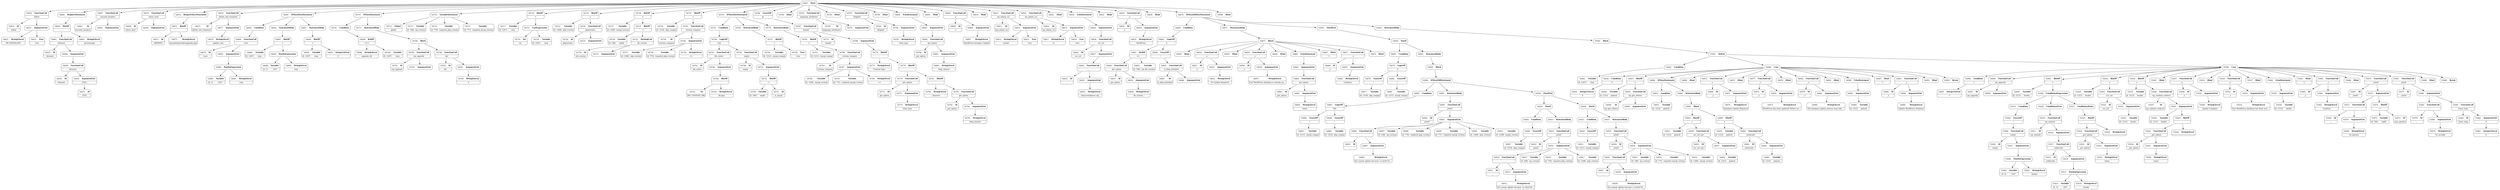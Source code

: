 digraph ast {
node [shape=none];
54650 [label=<<TABLE border='1' cellspacing='0' cellpadding='10' style='rounded' ><TR><TD border='0'>54650</TD><TD border='0'><B>Id</B></TD></TR><HR/><TR><TD border='0' cellpadding='5' colspan='2'>define</TD></TR></TABLE>>];
54651 [label=<<TABLE border='1' cellspacing='0' cellpadding='10' style='rounded' ><TR><TD border='0'>54651</TD><TD border='0'><B>StringLiteral</B></TD></TR><HR/><TR><TD border='0' cellpadding='5' colspan='2'>WP_INSTALLING</TD></TR></TABLE>>];
54652 [label=<<TABLE border='1' cellspacing='0' cellpadding='10' style='rounded' ><TR><TD border='0'>54652</TD><TD border='0'><B>True</B></TD></TR><HR/><TR><TD border='0' cellpadding='5' colspan='2'>true</TD></TR></TABLE>>];
54653 [label=<<TABLE border='1' cellspacing='0' cellpadding='10' style='rounded' ><TR><TD border='0'>54653</TD><TD border='0'><B>ArgumentList</B></TD></TR></TABLE>>];
54653 -> 54651 [weight=2];
54653 -> 54652 [weight=2];
54654 [label=<<TABLE border='1' cellspacing='0' cellpadding='10' style='rounded' ><TR><TD border='0'>54654</TD><TD border='0'><B>FunctionCall</B></TD></TR><HR/><TR><TD border='0' cellpadding='5' colspan='2'>define</TD></TR></TABLE>>];
54654 -> 54650 [weight=2];
54654 -> 54653 [weight=2];
54655 [label=<<TABLE border='1' cellspacing='0' cellpadding='10' style='rounded' ><TR><TD border='0'>54655</TD><TD border='0'><B>Id</B></TD></TR><HR/><TR><TD border='0' cellpadding='5' colspan='2'>dirname</TD></TR></TABLE>>];
54656 [label=<<TABLE border='1' cellspacing='0' cellpadding='10' style='rounded' ><TR><TD border='0'>54656</TD><TD border='0'><B>Id</B></TD></TR><HR/><TR><TD border='0' cellpadding='5' colspan='2'>dirname</TD></TR></TABLE>>];
54657 [label=<<TABLE border='1' cellspacing='0' cellpadding='10' style='rounded' ><TR><TD border='0'>54657</TD><TD border='0'><B>Id</B></TD></TR><HR/><TR><TD border='0' cellpadding='5' colspan='2'>__FILE__</TD></TR></TABLE>>];
54658 [label=<<TABLE border='1' cellspacing='0' cellpadding='10' style='rounded' ><TR><TD border='0'>54658</TD><TD border='0'><B>ArgumentList</B></TD></TR><HR/><TR><TD border='0' cellpadding='5' colspan='2'>__FILE__</TD></TR></TABLE>>];
54658 -> 54657 [weight=2];
54659 [label=<<TABLE border='1' cellspacing='0' cellpadding='10' style='rounded' ><TR><TD border='0'>54659</TD><TD border='0'><B>FunctionCall</B></TD></TR><HR/><TR><TD border='0' cellpadding='5' colspan='2'>dirname</TD></TR></TABLE>>];
54659 -> 54656 [weight=2];
54659 -> 54658 [weight=2];
54660 [label=<<TABLE border='1' cellspacing='0' cellpadding='10' style='rounded' ><TR><TD border='0'>54660</TD><TD border='0'><B>ArgumentList</B></TD></TR></TABLE>>];
54660 -> 54659 [weight=2];
54661 [label=<<TABLE border='1' cellspacing='0' cellpadding='10' style='rounded' ><TR><TD border='0'>54661</TD><TD border='0'><B>FunctionCall</B></TD></TR><HR/><TR><TD border='0' cellpadding='5' colspan='2'>dirname</TD></TR></TABLE>>];
54661 -> 54655 [weight=2];
54661 -> 54660 [weight=2];
54662 [label=<<TABLE border='1' cellspacing='0' cellpadding='10' style='rounded' ><TR><TD border='0'>54662</TD><TD border='0'><B>BinOP</B></TD></TR><HR/><TR><TD border='0' cellpadding='5' colspan='2'>.</TD></TR></TABLE>>];
54662 -> 54661 [weight=2];
54662 -> 54663 [weight=2];
54663 [label=<<TABLE border='1' cellspacing='0' cellpadding='10' style='rounded' ><TR><TD border='0'>54663</TD><TD border='0'><B>StringLiteral</B></TD></TR><HR/><TR><TD border='0' cellpadding='5' colspan='2'>wp-load.php</TD></TR></TABLE>>];
54664 [label=<<TABLE border='1' cellspacing='0' cellpadding='10' style='rounded' ><TR><TD border='0'>54664</TD><TD border='0'><B>RequireStatement</B></TD></TR></TABLE>>];
54664 -> 54662 [weight=2];
54665 [label=<<TABLE border='1' cellspacing='0' cellpadding='10' style='rounded' ><TR><TD border='0'>54665</TD><TD border='0'><B>Id</B></TD></TR><HR/><TR><TD border='0' cellpadding='5' colspan='2'>nocache_headers</TD></TR></TABLE>>];
54666 [label=<<TABLE border='1' cellspacing='0' cellpadding='10' style='rounded' ><TR><TD border='0'>54666</TD><TD border='0'><B>ArgumentList</B></TD></TR></TABLE>>];
54667 [label=<<TABLE border='1' cellspacing='0' cellpadding='10' style='rounded' ><TR><TD border='0'>54667</TD><TD border='0'><B>FunctionCall</B></TD></TR><HR/><TR><TD border='0' cellpadding='5' colspan='2'>nocache_headers</TD></TR></TABLE>>];
54667 -> 54665 [weight=2];
54667 -> 54666 [weight=2];
54668 [label=<<TABLE border='1' cellspacing='0' cellpadding='10' style='rounded' ><TR><TD border='0'>54668</TD><TD border='0'><B>Id</B></TD></TR><HR/><TR><TD border='0' cellpadding='5' colspan='2'>timer_start</TD></TR></TABLE>>];
54669 [label=<<TABLE border='1' cellspacing='0' cellpadding='10' style='rounded' ><TR><TD border='0'>54669</TD><TD border='0'><B>ArgumentList</B></TD></TR></TABLE>>];
54670 [label=<<TABLE border='1' cellspacing='0' cellpadding='10' style='rounded' ><TR><TD border='0'>54670</TD><TD border='0'><B>FunctionCall</B></TD></TR><HR/><TR><TD border='0' cellpadding='5' colspan='2'>timer_start</TD></TR></TABLE>>];
54670 -> 54668 [weight=2];
54670 -> 54669 [weight=2];
54671 [label=<<TABLE border='1' cellspacing='0' cellpadding='10' style='rounded' ><TR><TD border='0'>54671</TD><TD border='0'><B>Id</B></TD></TR><HR/><TR><TD border='0' cellpadding='5' colspan='2'>ABSPATH</TD></TR></TABLE>>];
54672 [label=<<TABLE border='1' cellspacing='0' cellpadding='10' style='rounded' ><TR><TD border='0'>54672</TD><TD border='0'><B>BinOP</B></TD></TR><HR/><TR><TD border='0' cellpadding='5' colspan='2'>.</TD></TR></TABLE>>];
54672 -> 54671 [weight=2];
54672 -> 54673 [weight=2];
54673 [label=<<TABLE border='1' cellspacing='0' cellpadding='10' style='rounded' ><TR><TD border='0'>54673</TD><TD border='0'><B>StringLiteral</B></TD></TR><HR/><TR><TD border='0' cellpadding='5' colspan='2'>wp-adminincludesupgrade.php</TD></TR></TABLE>>];
54674 [label=<<TABLE border='1' cellspacing='0' cellpadding='10' style='rounded' ><TR><TD border='0'>54674</TD><TD border='0'><B>RequireOnceStatement</B></TD></TR></TABLE>>];
54674 -> 54672 [weight=2];
54675 [label=<<TABLE border='1' cellspacing='0' cellpadding='10' style='rounded' ><TR><TD border='0'>54675</TD><TD border='0'><B>Id</B></TD></TR><HR/><TR><TD border='0' cellpadding='5' colspan='2'>delete_site_transient</TD></TR></TABLE>>];
54676 [label=<<TABLE border='1' cellspacing='0' cellpadding='10' style='rounded' ><TR><TD border='0'>54676</TD><TD border='0'><B>StringLiteral</B></TD></TR><HR/><TR><TD border='0' cellpadding='5' colspan='2'>update_core</TD></TR></TABLE>>];
54677 [label=<<TABLE border='1' cellspacing='0' cellpadding='10' style='rounded' ><TR><TD border='0'>54677</TD><TD border='0'><B>ArgumentList</B></TD></TR></TABLE>>];
54677 -> 54676 [weight=2];
54678 [label=<<TABLE border='1' cellspacing='0' cellpadding='10' style='rounded' ><TR><TD border='0'>54678</TD><TD border='0'><B>FunctionCall</B></TD></TR><HR/><TR><TD border='0' cellpadding='5' colspan='2'>delete_site_transient</TD></TR></TABLE>>];
54678 -> 54675 [weight=2];
54678 -> 54677 [weight=2];
54679 [label=<<TABLE border='1' cellspacing='0' cellpadding='10' style='rounded' ><TR><TD border='0'>54679</TD><TD border='0'><B>Id</B></TD></TR><HR/><TR><TD border='0' cellpadding='5' colspan='2'>isset</TD></TR></TABLE>>];
54680 [label=<<TABLE border='1' cellspacing='0' cellpadding='10' style='rounded' ><TR><TD border='0'>54680</TD><TD border='0'><B>Variable</B></TD></TR><HR/><TR><TD border='0' cellpadding='5'>(0, 3)</TD><TD border='0' cellpadding='5'>_GET</TD></TR></TABLE>>];
54681 [label=<<TABLE border='1' cellspacing='0' cellpadding='10' style='rounded' ><TR><TD border='0'>54681</TD><TD border='0'><B>StringLiteral</B></TD></TR><HR/><TR><TD border='0' cellpadding='5' colspan='2'>step</TD></TR></TABLE>>];
54682 [label=<<TABLE border='1' cellspacing='0' cellpadding='10' style='rounded' ><TR><TD border='0'>54682</TD><TD border='0'><B>PostfixExpression</B></TD></TR></TABLE>>];
54682 -> 54680 [weight=2];
54682 -> 54681 [weight=2];
54683 [label=<<TABLE border='1' cellspacing='0' cellpadding='10' style='rounded' ><TR><TD border='0'>54683</TD><TD border='0'><B>ArgumentList</B></TD></TR></TABLE>>];
54683 -> 54682 [weight=2];
54684 [label=<<TABLE border='1' cellspacing='0' cellpadding='10' style='rounded' ><TR><TD border='0'>54684</TD><TD border='0'><B>FunctionCall</B></TD></TR><HR/><TR><TD border='0' cellpadding='5' colspan='2'>isset</TD></TR></TABLE>>];
54684 -> 54679 [weight=2];
54684 -> 54683 [weight=2];
54685 [label=<<TABLE border='1' cellspacing='0' cellpadding='10' style='rounded' ><TR><TD border='0'>54685</TD><TD border='0'><B>Condition</B></TD></TR></TABLE>>];
54685 -> 54684 [weight=2];
54686 [label=<<TABLE border='1' cellspacing='0' cellpadding='10' style='rounded' ><TR><TD border='0'>54686</TD><TD border='0'><B>Variable</B></TD></TR><HR/><TR><TD border='0' cellpadding='5'>(0, 1207)</TD><TD border='0' cellpadding='5'>step</TD></TR></TABLE>>];
54687 [label=<<TABLE border='1' cellspacing='0' cellpadding='10' style='rounded' ><TR><TD border='0'>54687</TD><TD border='0'><B>BinOP</B></TD></TR><HR/><TR><TD border='0' cellpadding='5' colspan='2'>=</TD></TR></TABLE>>];
54687 -> 54686 [weight=2];
54687 -> 54690 [weight=2];
54688 [label=<<TABLE border='1' cellspacing='0' cellpadding='10' style='rounded' ><TR><TD border='0'>54688</TD><TD border='0'><B>Variable</B></TD></TR><HR/><TR><TD border='0' cellpadding='5'>(0, 3)</TD><TD border='0' cellpadding='5'>_GET</TD></TR></TABLE>>];
54689 [label=<<TABLE border='1' cellspacing='0' cellpadding='10' style='rounded' ><TR><TD border='0'>54689</TD><TD border='0'><B>StringLiteral</B></TD></TR><HR/><TR><TD border='0' cellpadding='5' colspan='2'>step</TD></TR></TABLE>>];
54690 [label=<<TABLE border='1' cellspacing='0' cellpadding='10' style='rounded' ><TR><TD border='0'>54690</TD><TD border='0'><B>PostfixExpression</B></TD></TR></TABLE>>];
54690 -> 54688 [weight=2];
54690 -> 54689 [weight=2];
54691 [label=<<TABLE border='1' cellspacing='0' cellpadding='10' style='rounded' ><TR><TD border='0'>54691</TD><TD border='0'><B>IfThenElseStatement</B></TD></TR></TABLE>>];
54691 -> 54685 [weight=2];
54691 -> 54692 [weight=2];
54691 -> 54697 [weight=2];
54692 [label=<<TABLE border='1' cellspacing='0' cellpadding='10' style='rounded' ><TR><TD border='0'>54692</TD><TD border='0'><B>StatementBody</B></TD></TR></TABLE>>];
54692 -> 54687 [weight=2];
54693 [label=<<TABLE border='1' cellspacing='0' cellpadding='10' style='rounded' ><TR><TD border='0'>54693</TD><TD border='0'><B>Variable</B></TD></TR><HR/><TR><TD border='0' cellpadding='5'>(0, 1207)</TD><TD border='0' cellpadding='5'>step</TD></TR></TABLE>>];
54694 [label=<<TABLE border='1' cellspacing='0' cellpadding='10' style='rounded' ><TR><TD border='0'>54694</TD><TD border='0'><B>BinOP</B></TD></TR><HR/><TR><TD border='0' cellpadding='5' colspan='2'>=</TD></TR></TABLE>>];
54694 -> 54693 [weight=2];
54694 -> 54695 [weight=2];
54695 [label=<<TABLE border='1' cellspacing='0' cellpadding='10' style='rounded' ><TR><TD border='0'>54695</TD><TD border='0'><B>IntegerLiteral</B></TD></TR><HR/><TR><TD border='0' cellpadding='5' colspan='2'>0</TD></TR></TABLE>>];
54697 [label=<<TABLE border='1' cellspacing='0' cellpadding='10' style='rounded' ><TR><TD border='0'>54697</TD><TD border='0'><B>StatementBody</B></TD></TR></TABLE>>];
54697 -> 54694 [weight=2];
54698 [label=<<TABLE border='1' cellspacing='0' cellpadding='10' style='rounded' ><TR><TD border='0'>54698</TD><TD border='0'><B>StringLiteral</B></TD></TR><HR/><TR><TD border='0' cellpadding='5' colspan='2'>upgrade_db</TD></TR></TABLE>>];
54699 [label=<<TABLE border='1' cellspacing='0' cellpadding='10' style='rounded' ><TR><TD border='0'>54699</TD><TD border='0'><B>RelOP</B></TD></TR><HR/><TR><TD border='0' cellpadding='5' colspan='2'>===</TD></TR></TABLE>>];
54699 -> 54698 [weight=2];
54699 -> 54700 [weight=2];
54700 [label=<<TABLE border='1' cellspacing='0' cellpadding='10' style='rounded' ><TR><TD border='0'>54700</TD><TD border='0'><B>Variable</B></TD></TR><HR/><TR><TD border='0' cellpadding='5'>(0, 1207)</TD><TD border='0' cellpadding='5'>step</TD></TR></TABLE>>];
54701 [label=<<TABLE border='1' cellspacing='0' cellpadding='10' style='rounded' ><TR><TD border='0'>54701</TD><TD border='0'><B>Condition</B></TD></TR></TABLE>>];
54701 -> 54699 [weight=2];
54702 [label=<<TABLE border='1' cellspacing='0' cellpadding='10' style='rounded' ><TR><TD border='0'>54702</TD><TD border='0'><B>Id</B></TD></TR><HR/><TR><TD border='0' cellpadding='5' colspan='2'>wp_upgrade</TD></TR></TABLE>>];
54703 [label=<<TABLE border='1' cellspacing='0' cellpadding='10' style='rounded' ><TR><TD border='0'>54703</TD><TD border='0'><B>ArgumentList</B></TD></TR></TABLE>>];
54704 [label=<<TABLE border='1' cellspacing='0' cellpadding='10' style='rounded' ><TR><TD border='0'>54704</TD><TD border='0'><B>FunctionCall</B></TD></TR><HR/><TR><TD border='0' cellpadding='5' colspan='2'>wp_upgrade</TD></TR></TABLE>>];
54704 -> 54702 [weight=2];
54704 -> 54703 [weight=2];
54705 [label=<<TABLE border='1' cellspacing='0' cellpadding='10' style='rounded' ><TR><TD border='0'>54705</TD><TD border='0'><B>Id</B></TD></TR><HR/><TR><TD border='0' cellpadding='5' colspan='2'>die</TD></TR></TABLE>>];
54706 [label=<<TABLE border='1' cellspacing='0' cellpadding='10' style='rounded' ><TR><TD border='0'>54706</TD><TD border='0'><B>StringLiteral</B></TD></TR><HR/><TR><TD border='0' cellpadding='5' colspan='2'>0</TD></TR></TABLE>>];
54707 [label=<<TABLE border='1' cellspacing='0' cellpadding='10' style='rounded' ><TR><TD border='0'>54707</TD><TD border='0'><B>ArgumentList</B></TD></TR></TABLE>>];
54707 -> 54706 [weight=2];
54708 [label=<<TABLE border='1' cellspacing='0' cellpadding='10' style='rounded' ><TR><TD border='0'>54708</TD><TD border='0'><B>FunctionCall</B></TD></TR><HR/><TR><TD border='0' cellpadding='5' colspan='2'>die</TD></TR></TABLE>>];
54708 -> 54705 [weight=2];
54708 -> 54707 [weight=2];
54709 [label=<<TABLE border='1' cellspacing='0' cellpadding='10' style='rounded' ><TR><TD border='0'>54709</TD><TD border='0'><B>Block</B></TD></TR></TABLE>>];
54709 -> 54704 [weight=2];
54709 -> 54708 [weight=2];
54710 [label=<<TABLE border='1' cellspacing='0' cellpadding='10' style='rounded' ><TR><TD border='0'>54710</TD><TD border='0'><B>IfThenStatement</B></TD></TR></TABLE>>];
54710 -> 54701 [weight=2];
54710 -> 54711 [weight=2];
54711 [label=<<TABLE border='1' cellspacing='0' cellpadding='10' style='rounded' ><TR><TD border='0'>54711</TD><TD border='0'><B>StatementBody</B></TD></TR></TABLE>>];
54711 -> 54709 [weight=2];
54712 [label=<<TABLE border='1' cellspacing='0' cellpadding='10' style='rounded' ><TR><TD border='0'>54712</TD><TD border='0'><B>Global</B></TD></TR><HR/><TR><TD border='0' cellpadding='5' colspan='2'>global</TD></TR></TABLE>>];
54713 [label=<<TABLE border='1' cellspacing='0' cellpadding='10' style='rounded' ><TR><TD border='0'>54713</TD><TD border='0'><B>Variable</B></TD></TR><HR/><TR><TD border='0' cellpadding='5'>(0, 168)</TD><TD border='0' cellpadding='5'>wp_version</TD></TR></TABLE>>];
54714 [label=<<TABLE border='1' cellspacing='0' cellpadding='10' style='rounded' ><TR><TD border='0'>54714</TD><TD border='0'><B>Variable</B></TD></TR><HR/><TR><TD border='0' cellpadding='5'>(0, 770)</TD><TD border='0' cellpadding='5'>required_php_version</TD></TR></TABLE>>];
54715 [label=<<TABLE border='1' cellspacing='0' cellpadding='10' style='rounded' ><TR><TD border='0'>54715</TD><TD border='0'><B>Variable</B></TD></TR><HR/><TR><TD border='0' cellpadding='5'>(0, 771)</TD><TD border='0' cellpadding='5'>required_mysql_version</TD></TR></TABLE>>];
54716 [label=<<TABLE border='1' cellspacing='0' cellpadding='10' style='rounded' ><TR><TD border='0'>54716</TD><TD border='0'><B>VariableStatement</B></TD></TR></TABLE>>];
54716 -> 54712 [weight=2];
54716 -> 54713 [weight=2];
54716 -> 54714 [weight=2];
54716 -> 54715 [weight=2];
54717 [label=<<TABLE border='1' cellspacing='0' cellpadding='10' style='rounded' ><TR><TD border='0'>54717</TD><TD border='0'><B>Variable</B></TD></TR><HR/><TR><TD border='0' cellpadding='5'>(0, 1207)</TD><TD border='0' cellpadding='5'>step</TD></TR></TABLE>>];
54718 [label=<<TABLE border='1' cellspacing='0' cellpadding='10' style='rounded' ><TR><TD border='0'>54718</TD><TD border='0'><B>BinOP</B></TD></TR><HR/><TR><TD border='0' cellpadding='5' colspan='2'>=</TD></TR></TABLE>>];
54718 -> 54717 [weight=2];
54718 -> 54721 [weight=2];
54719 [label=<<TABLE border='1' cellspacing='0' cellpadding='10' style='rounded' ><TR><TD border='0'>54719</TD><TD border='0'><B>Int</B></TD></TR><HR/><TR><TD border='0' cellpadding='5' colspan='2'>int</TD></TR></TABLE>>];
54720 [label=<<TABLE border='1' cellspacing='0' cellpadding='10' style='rounded' ><TR><TD border='0'>54720</TD><TD border='0'><B>Variable</B></TD></TR><HR/><TR><TD border='0' cellpadding='5'>(0, 1207)</TD><TD border='0' cellpadding='5'>step</TD></TR></TABLE>>];
54721 [label=<<TABLE border='1' cellspacing='0' cellpadding='10' style='rounded' ><TR><TD border='0'>54721</TD><TD border='0'><B>CastExpression</B></TD></TR></TABLE>>];
54721 -> 54719 [weight=2];
54721 -> 54720 [weight=2];
54722 [label=<<TABLE border='1' cellspacing='0' cellpadding='10' style='rounded' ><TR><TD border='0'>54722</TD><TD border='0'><B>Variable</B></TD></TR><HR/><TR><TD border='0' cellpadding='5'>(0, 1208)</TD><TD border='0' cellpadding='5'>php_version</TD></TR></TABLE>>];
54723 [label=<<TABLE border='1' cellspacing='0' cellpadding='10' style='rounded' ><TR><TD border='0'>54723</TD><TD border='0'><B>BinOP</B></TD></TR><HR/><TR><TD border='0' cellpadding='5' colspan='2'>=</TD></TR></TABLE>>];
54723 -> 54722 [weight=2];
54723 -> 54726 [weight=2];
54724 [label=<<TABLE border='1' cellspacing='0' cellpadding='10' style='rounded' ><TR><TD border='0'>54724</TD><TD border='0'><B>Id</B></TD></TR><HR/><TR><TD border='0' cellpadding='5' colspan='2'>phpversion</TD></TR></TABLE>>];
54725 [label=<<TABLE border='1' cellspacing='0' cellpadding='10' style='rounded' ><TR><TD border='0'>54725</TD><TD border='0'><B>ArgumentList</B></TD></TR></TABLE>>];
54726 [label=<<TABLE border='1' cellspacing='0' cellpadding='10' style='rounded' ><TR><TD border='0'>54726</TD><TD border='0'><B>FunctionCall</B></TD></TR><HR/><TR><TD border='0' cellpadding='5' colspan='2'>phpversion</TD></TR></TABLE>>];
54726 -> 54724 [weight=2];
54726 -> 54725 [weight=2];
54727 [label=<<TABLE border='1' cellspacing='0' cellpadding='10' style='rounded' ><TR><TD border='0'>54727</TD><TD border='0'><B>Variable</B></TD></TR><HR/><TR><TD border='0' cellpadding='5'>(0, 1209)</TD><TD border='0' cellpadding='5'>mysql_version</TD></TR></TABLE>>];
54728 [label=<<TABLE border='1' cellspacing='0' cellpadding='10' style='rounded' ><TR><TD border='0'>54728</TD><TD border='0'><B>BinOP</B></TD></TR><HR/><TR><TD border='0' cellpadding='5' colspan='2'>=</TD></TR></TABLE>>];
54728 -> 54727 [weight=2];
54728 -> 54733 [weight=2];
54729 [label=<<TABLE border='1' cellspacing='0' cellpadding='10' style='rounded' ><TR><TD border='0'>54729</TD><TD border='0'><B>Variable</B></TD></TR><HR/><TR><TD border='0' cellpadding='5'>(0, 184)</TD><TD border='0' cellpadding='5'>wpdb</TD></TR></TABLE>>];
54730 [label=<<TABLE border='1' cellspacing='0' cellpadding='10' style='rounded' ><TR><TD border='0'>54730</TD><TD border='0'><B>Id</B></TD></TR><HR/><TR><TD border='0' cellpadding='5' colspan='2'>db_version</TD></TR></TABLE>>];
54731 [label=<<TABLE border='1' cellspacing='0' cellpadding='10' style='rounded' ><TR><TD border='0'>54731</TD><TD border='0'><B>ArgumentList</B></TD></TR></TABLE>>];
54732 [label=<<TABLE border='1' cellspacing='0' cellpadding='10' style='rounded' ><TR><TD border='0'>54732</TD><TD border='0'><B>MethodCall</B></TD></TR><HR/><TR><TD border='0' cellpadding='5' colspan='2'>db_version</TD></TR></TABLE>>];
54732 -> 54730 [weight=2];
54732 -> 54731 [weight=2];
54733 [label=<<TABLE border='1' cellspacing='0' cellpadding='10' style='rounded' ><TR><TD border='0'>54733</TD><TD border='0'><B>BinOP</B></TD></TR><HR/><TR><TD border='0' cellpadding='5' colspan='2'>-&gt;</TD></TR></TABLE>>];
54733 -> 54729 [weight=2];
54733 -> 54732 [weight=2];
54734 [label=<<TABLE border='1' cellspacing='0' cellpadding='10' style='rounded' ><TR><TD border='0'>54734</TD><TD border='0'><B>Variable</B></TD></TR><HR/><TR><TD border='0' cellpadding='5'>(0, 1210)</TD><TD border='0' cellpadding='5'>php_compat</TD></TR></TABLE>>];
54735 [label=<<TABLE border='1' cellspacing='0' cellpadding='10' style='rounded' ><TR><TD border='0'>54735</TD><TD border='0'><B>BinOP</B></TD></TR><HR/><TR><TD border='0' cellpadding='5' colspan='2'>=</TD></TR></TABLE>>];
54735 -> 54734 [weight=2];
54735 -> 54741 [weight=2];
54736 [label=<<TABLE border='1' cellspacing='0' cellpadding='10' style='rounded' ><TR><TD border='0'>54736</TD><TD border='0'><B>Id</B></TD></TR><HR/><TR><TD border='0' cellpadding='5' colspan='2'>version_compare</TD></TR></TABLE>>];
54737 [label=<<TABLE border='1' cellspacing='0' cellpadding='10' style='rounded' ><TR><TD border='0'>54737</TD><TD border='0'><B>Variable</B></TD></TR><HR/><TR><TD border='0' cellpadding='5'>(0, 1208)</TD><TD border='0' cellpadding='5'>php_version</TD></TR></TABLE>>];
54738 [label=<<TABLE border='1' cellspacing='0' cellpadding='10' style='rounded' ><TR><TD border='0'>54738</TD><TD border='0'><B>Variable</B></TD></TR><HR/><TR><TD border='0' cellpadding='5'>(0, 770)</TD><TD border='0' cellpadding='5'>required_php_version</TD></TR></TABLE>>];
54739 [label=<<TABLE border='1' cellspacing='0' cellpadding='10' style='rounded' ><TR><TD border='0'>54739</TD><TD border='0'><B>StringLiteral</B></TD></TR><HR/><TR><TD border='0' cellpadding='5' colspan='2'>&gt;=</TD></TR></TABLE>>];
54740 [label=<<TABLE border='1' cellspacing='0' cellpadding='10' style='rounded' ><TR><TD border='0'>54740</TD><TD border='0'><B>ArgumentList</B></TD></TR></TABLE>>];
54740 -> 54737 [weight=2];
54740 -> 54738 [weight=2];
54740 -> 54739 [weight=2];
54741 [label=<<TABLE border='1' cellspacing='0' cellpadding='10' style='rounded' ><TR><TD border='0'>54741</TD><TD border='0'><B>FunctionCall</B></TD></TR><HR/><TR><TD border='0' cellpadding='5' colspan='2'>version_compare</TD></TR></TABLE>>];
54741 -> 54736 [weight=2];
54741 -> 54740 [weight=2];
54742 [label=<<TABLE border='1' cellspacing='0' cellpadding='10' style='rounded' ><TR><TD border='0'>54742</TD><TD border='0'><B>Id</B></TD></TR><HR/><TR><TD border='0' cellpadding='5' colspan='2'>file_exists</TD></TR></TABLE>>];
54743 [label=<<TABLE border='1' cellspacing='0' cellpadding='10' style='rounded' ><TR><TD border='0'>54743</TD><TD border='0'><B>Id</B></TD></TR><HR/><TR><TD border='0' cellpadding='5' colspan='2'>WP_CONTENT_DIR</TD></TR></TABLE>>];
54744 [label=<<TABLE border='1' cellspacing='0' cellpadding='10' style='rounded' ><TR><TD border='0'>54744</TD><TD border='0'><B>BinOP</B></TD></TR><HR/><TR><TD border='0' cellpadding='5' colspan='2'>.</TD></TR></TABLE>>];
54744 -> 54743 [weight=2];
54744 -> 54745 [weight=2];
54745 [label=<<TABLE border='1' cellspacing='0' cellpadding='10' style='rounded' ><TR><TD border='0'>54745</TD><TD border='0'><B>StringLiteral</B></TD></TR><HR/><TR><TD border='0' cellpadding='5' colspan='2'>db.php</TD></TR></TABLE>>];
54746 [label=<<TABLE border='1' cellspacing='0' cellpadding='10' style='rounded' ><TR><TD border='0'>54746</TD><TD border='0'><B>ArgumentList</B></TD></TR></TABLE>>];
54746 -> 54744 [weight=2];
54747 [label=<<TABLE border='1' cellspacing='0' cellpadding='10' style='rounded' ><TR><TD border='0'>54747</TD><TD border='0'><B>FunctionCall</B></TD></TR><HR/><TR><TD border='0' cellpadding='5' colspan='2'>file_exists</TD></TR></TABLE>>];
54747 -> 54742 [weight=2];
54747 -> 54746 [weight=2];
54748 [label=<<TABLE border='1' cellspacing='0' cellpadding='10' style='rounded' ><TR><TD border='0'>54748</TD><TD border='0'><B>LogicOP</B></TD></TR><HR/><TR><TD border='0' cellpadding='5' colspan='2'>&amp;&amp;</TD></TR></TABLE>>];
54748 -> 54747 [weight=2];
54748 -> 54754 [weight=2];
54749 [label=<<TABLE border='1' cellspacing='0' cellpadding='10' style='rounded' ><TR><TD border='0'>54749</TD><TD border='0'><B>Id</B></TD></TR><HR/><TR><TD border='0' cellpadding='5' colspan='2'>empty</TD></TR></TABLE>>];
54750 [label=<<TABLE border='1' cellspacing='0' cellpadding='10' style='rounded' ><TR><TD border='0'>54750</TD><TD border='0'><B>Variable</B></TD></TR><HR/><TR><TD border='0' cellpadding='5'>(0, 184)</TD><TD border='0' cellpadding='5'>wpdb</TD></TR></TABLE>>];
54751 [label=<<TABLE border='1' cellspacing='0' cellpadding='10' style='rounded' ><TR><TD border='0'>54751</TD><TD border='0'><B>Id</B></TD></TR><HR/><TR><TD border='0' cellpadding='5' colspan='2'>is_mysql</TD></TR></TABLE>>];
54752 [label=<<TABLE border='1' cellspacing='0' cellpadding='10' style='rounded' ><TR><TD border='0'>54752</TD><TD border='0'><B>BinOP</B></TD></TR><HR/><TR><TD border='0' cellpadding='5' colspan='2'>-&gt;</TD></TR></TABLE>>];
54752 -> 54750 [weight=2];
54752 -> 54751 [weight=2];
54753 [label=<<TABLE border='1' cellspacing='0' cellpadding='10' style='rounded' ><TR><TD border='0'>54753</TD><TD border='0'><B>ArgumentList</B></TD></TR></TABLE>>];
54753 -> 54752 [weight=2];
54754 [label=<<TABLE border='1' cellspacing='0' cellpadding='10' style='rounded' ><TR><TD border='0'>54754</TD><TD border='0'><B>FunctionCall</B></TD></TR><HR/><TR><TD border='0' cellpadding='5' colspan='2'>empty</TD></TR></TABLE>>];
54754 -> 54749 [weight=2];
54754 -> 54753 [weight=2];
54755 [label=<<TABLE border='1' cellspacing='0' cellpadding='10' style='rounded' ><TR><TD border='0'>54755</TD><TD border='0'><B>Condition</B></TD></TR></TABLE>>];
54755 -> 54748 [weight=2];
54756 [label=<<TABLE border='1' cellspacing='0' cellpadding='10' style='rounded' ><TR><TD border='0'>54756</TD><TD border='0'><B>Variable</B></TD></TR><HR/><TR><TD border='0' cellpadding='5'>(0, 1211)</TD><TD border='0' cellpadding='5'>mysql_compat</TD></TR></TABLE>>];
54757 [label=<<TABLE border='1' cellspacing='0' cellpadding='10' style='rounded' ><TR><TD border='0'>54757</TD><TD border='0'><B>BinOP</B></TD></TR><HR/><TR><TD border='0' cellpadding='5' colspan='2'>=</TD></TR></TABLE>>];
54757 -> 54756 [weight=2];
54757 -> 54758 [weight=2];
54758 [label=<<TABLE border='1' cellspacing='0' cellpadding='10' style='rounded' ><TR><TD border='0'>54758</TD><TD border='0'><B>True</B></TD></TR><HR/><TR><TD border='0' cellpadding='5' colspan='2'>true</TD></TR></TABLE>>];
54759 [label=<<TABLE border='1' cellspacing='0' cellpadding='10' style='rounded' ><TR><TD border='0'>54759</TD><TD border='0'><B>IfThenElseStatement</B></TD></TR></TABLE>>];
54759 -> 54755 [weight=2];
54759 -> 54760 [weight=2];
54759 -> 54770 [weight=2];
54760 [label=<<TABLE border='1' cellspacing='0' cellpadding='10' style='rounded' ><TR><TD border='0'>54760</TD><TD border='0'><B>StatementBody</B></TD></TR></TABLE>>];
54760 -> 54757 [weight=2];
54761 [label=<<TABLE border='1' cellspacing='0' cellpadding='10' style='rounded' ><TR><TD border='0'>54761</TD><TD border='0'><B>Variable</B></TD></TR><HR/><TR><TD border='0' cellpadding='5'>(0, 1211)</TD><TD border='0' cellpadding='5'>mysql_compat</TD></TR></TABLE>>];
54762 [label=<<TABLE border='1' cellspacing='0' cellpadding='10' style='rounded' ><TR><TD border='0'>54762</TD><TD border='0'><B>BinOP</B></TD></TR><HR/><TR><TD border='0' cellpadding='5' colspan='2'>=</TD></TR></TABLE>>];
54762 -> 54761 [weight=2];
54762 -> 54768 [weight=2];
54763 [label=<<TABLE border='1' cellspacing='0' cellpadding='10' style='rounded' ><TR><TD border='0'>54763</TD><TD border='0'><B>Id</B></TD></TR><HR/><TR><TD border='0' cellpadding='5' colspan='2'>version_compare</TD></TR></TABLE>>];
54764 [label=<<TABLE border='1' cellspacing='0' cellpadding='10' style='rounded' ><TR><TD border='0'>54764</TD><TD border='0'><B>Variable</B></TD></TR><HR/><TR><TD border='0' cellpadding='5'>(0, 1209)</TD><TD border='0' cellpadding='5'>mysql_version</TD></TR></TABLE>>];
54765 [label=<<TABLE border='1' cellspacing='0' cellpadding='10' style='rounded' ><TR><TD border='0'>54765</TD><TD border='0'><B>Variable</B></TD></TR><HR/><TR><TD border='0' cellpadding='5'>(0, 771)</TD><TD border='0' cellpadding='5'>required_mysql_version</TD></TR></TABLE>>];
54766 [label=<<TABLE border='1' cellspacing='0' cellpadding='10' style='rounded' ><TR><TD border='0'>54766</TD><TD border='0'><B>StringLiteral</B></TD></TR><HR/><TR><TD border='0' cellpadding='5' colspan='2'>&gt;=</TD></TR></TABLE>>];
54767 [label=<<TABLE border='1' cellspacing='0' cellpadding='10' style='rounded' ><TR><TD border='0'>54767</TD><TD border='0'><B>ArgumentList</B></TD></TR></TABLE>>];
54767 -> 54764 [weight=2];
54767 -> 54765 [weight=2];
54767 -> 54766 [weight=2];
54768 [label=<<TABLE border='1' cellspacing='0' cellpadding='10' style='rounded' ><TR><TD border='0'>54768</TD><TD border='0'><B>FunctionCall</B></TD></TR><HR/><TR><TD border='0' cellpadding='5' colspan='2'>version_compare</TD></TR></TABLE>>];
54768 -> 54763 [weight=2];
54768 -> 54767 [weight=2];
54770 [label=<<TABLE border='1' cellspacing='0' cellpadding='10' style='rounded' ><TR><TD border='0'>54770</TD><TD border='0'><B>StatementBody</B></TD></TR></TABLE>>];
54770 -> 54762 [weight=2];
54772 [label=<<TABLE border='1' cellspacing='0' cellpadding='10' style='rounded' ><TR><TD border='0'>54772</TD><TD border='0'><B>Id</B></TD></TR><HR/><TR><TD border='0' cellpadding='5' colspan='2'>header</TD></TR></TABLE>>];
54773 [label=<<TABLE border='1' cellspacing='0' cellpadding='10' style='rounded' ><TR><TD border='0'>54773</TD><TD border='0'><B>StringLiteral</B></TD></TR><HR/><TR><TD border='0' cellpadding='5' colspan='2'>Content-Type: </TD></TR></TABLE>>];
54774 [label=<<TABLE border='1' cellspacing='0' cellpadding='10' style='rounded' ><TR><TD border='0'>54774</TD><TD border='0'><B>BinOP</B></TD></TR><HR/><TR><TD border='0' cellpadding='5' colspan='2'>.</TD></TR></TABLE>>];
54774 -> 54773 [weight=2];
54774 -> 54779 [weight=2];
54775 [label=<<TABLE border='1' cellspacing='0' cellpadding='10' style='rounded' ><TR><TD border='0'>54775</TD><TD border='0'><B>Id</B></TD></TR><HR/><TR><TD border='0' cellpadding='5' colspan='2'>get_option</TD></TR></TABLE>>];
54776 [label=<<TABLE border='1' cellspacing='0' cellpadding='10' style='rounded' ><TR><TD border='0'>54776</TD><TD border='0'><B>StringLiteral</B></TD></TR><HR/><TR><TD border='0' cellpadding='5' colspan='2'>html_type</TD></TR></TABLE>>];
54777 [label=<<TABLE border='1' cellspacing='0' cellpadding='10' style='rounded' ><TR><TD border='0'>54777</TD><TD border='0'><B>ArgumentList</B></TD></TR></TABLE>>];
54777 -> 54776 [weight=2];
54778 [label=<<TABLE border='1' cellspacing='0' cellpadding='10' style='rounded' ><TR><TD border='0'>54778</TD><TD border='0'><B>FunctionCall</B></TD></TR><HR/><TR><TD border='0' cellpadding='5' colspan='2'>get_option</TD></TR></TABLE>>];
54778 -> 54775 [weight=2];
54778 -> 54777 [weight=2];
54779 [label=<<TABLE border='1' cellspacing='0' cellpadding='10' style='rounded' ><TR><TD border='0'>54779</TD><TD border='0'><B>BinOP</B></TD></TR><HR/><TR><TD border='0' cellpadding='5' colspan='2'>.</TD></TR></TABLE>>];
54779 -> 54778 [weight=2];
54779 -> 54781 [weight=2];
54780 [label=<<TABLE border='1' cellspacing='0' cellpadding='10' style='rounded' ><TR><TD border='0'>54780</TD><TD border='0'><B>StringLiteral</B></TD></TR><HR/><TR><TD border='0' cellpadding='5' colspan='2'>; charset=</TD></TR></TABLE>>];
54781 [label=<<TABLE border='1' cellspacing='0' cellpadding='10' style='rounded' ><TR><TD border='0'>54781</TD><TD border='0'><B>BinOP</B></TD></TR><HR/><TR><TD border='0' cellpadding='5' colspan='2'>.</TD></TR></TABLE>>];
54781 -> 54780 [weight=2];
54781 -> 54785 [weight=2];
54782 [label=<<TABLE border='1' cellspacing='0' cellpadding='10' style='rounded' ><TR><TD border='0'>54782</TD><TD border='0'><B>Id</B></TD></TR><HR/><TR><TD border='0' cellpadding='5' colspan='2'>get_option</TD></TR></TABLE>>];
54783 [label=<<TABLE border='1' cellspacing='0' cellpadding='10' style='rounded' ><TR><TD border='0'>54783</TD><TD border='0'><B>StringLiteral</B></TD></TR><HR/><TR><TD border='0' cellpadding='5' colspan='2'>blog_charset</TD></TR></TABLE>>];
54784 [label=<<TABLE border='1' cellspacing='0' cellpadding='10' style='rounded' ><TR><TD border='0'>54784</TD><TD border='0'><B>ArgumentList</B></TD></TR></TABLE>>];
54784 -> 54783 [weight=2];
54785 [label=<<TABLE border='1' cellspacing='0' cellpadding='10' style='rounded' ><TR><TD border='0'>54785</TD><TD border='0'><B>FunctionCall</B></TD></TR><HR/><TR><TD border='0' cellpadding='5' colspan='2'>get_option</TD></TR></TABLE>>];
54785 -> 54782 [weight=2];
54785 -> 54784 [weight=2];
54786 [label=<<TABLE border='1' cellspacing='0' cellpadding='10' style='rounded' ><TR><TD border='0'>54786</TD><TD border='0'><B>ArgumentList</B></TD></TR></TABLE>>];
54786 -> 54774 [weight=2];
54787 [label=<<TABLE border='1' cellspacing='0' cellpadding='10' style='rounded' ><TR><TD border='0'>54787</TD><TD border='0'><B>FunctionCall</B></TD></TR><HR/><TR><TD border='0' cellpadding='5' colspan='2'>header</TD></TR></TABLE>>];
54787 -> 54772 [weight=2];
54787 -> 54786 [weight=2];
54788 [label=<<TABLE border='1' cellspacing='0' cellpadding='10' style='rounded' ><TR><TD border='0'>54788</TD><TD border='0'><B>UnaryOP</B></TD></TR><HR/><TR><TD border='0' cellpadding='5' colspan='2'>@</TD></TR></TABLE>>];
54788 -> 54787 [weight=2];
54789 [label=<<TABLE border='1' cellspacing='0' cellpadding='10' style='rounded' ><TR><TD border='0'>54789</TD><TD border='0'><B>Html</B></TD></TR></TABLE>>];
54790 [label=<<TABLE border='1' cellspacing='0' cellpadding='10' style='rounded' ><TR><TD border='0'>54790</TD><TD border='0'><B>Id</B></TD></TR><HR/><TR><TD border='0' cellpadding='5' colspan='2'>language_attributes</TD></TR></TABLE>>];
54791 [label=<<TABLE border='1' cellspacing='0' cellpadding='10' style='rounded' ><TR><TD border='0'>54791</TD><TD border='0'><B>ArgumentList</B></TD></TR></TABLE>>];
54792 [label=<<TABLE border='1' cellspacing='0' cellpadding='10' style='rounded' ><TR><TD border='0'>54792</TD><TD border='0'><B>FunctionCall</B></TD></TR><HR/><TR><TD border='0' cellpadding='5' colspan='2'>language_attributes</TD></TR></TABLE>>];
54792 -> 54790 [weight=2];
54792 -> 54791 [weight=2];
54793 [label=<<TABLE border='1' cellspacing='0' cellpadding='10' style='rounded' ><TR><TD border='0'>54793</TD><TD border='0'><B>Html</B></TD></TR></TABLE>>];
54794 [label=<<TABLE border='1' cellspacing='0' cellpadding='10' style='rounded' ><TR><TD border='0'>54794</TD><TD border='0'><B>Id</B></TD></TR><HR/><TR><TD border='0' cellpadding='5' colspan='2'>bloginfo</TD></TR></TABLE>>];
54795 [label=<<TABLE border='1' cellspacing='0' cellpadding='10' style='rounded' ><TR><TD border='0'>54795</TD><TD border='0'><B>StringLiteral</B></TD></TR><HR/><TR><TD border='0' cellpadding='5' colspan='2'>html_type</TD></TR></TABLE>>];
54796 [label=<<TABLE border='1' cellspacing='0' cellpadding='10' style='rounded' ><TR><TD border='0'>54796</TD><TD border='0'><B>ArgumentList</B></TD></TR></TABLE>>];
54796 -> 54795 [weight=2];
54797 [label=<<TABLE border='1' cellspacing='0' cellpadding='10' style='rounded' ><TR><TD border='0'>54797</TD><TD border='0'><B>FunctionCall</B></TD></TR><HR/><TR><TD border='0' cellpadding='5' colspan='2'>bloginfo</TD></TR></TABLE>>];
54797 -> 54794 [weight=2];
54797 -> 54796 [weight=2];
54798 [label=<<TABLE border='1' cellspacing='0' cellpadding='10' style='rounded' ><TR><TD border='0'>54798</TD><TD border='0'><B>Html</B></TD></TR></TABLE>>];
54799 [label=<<TABLE border='1' cellspacing='0' cellpadding='10' style='rounded' ><TR><TD border='0'>54799</TD><TD border='0'><B>Id</B></TD></TR><HR/><TR><TD border='0' cellpadding='5' colspan='2'>get_option</TD></TR></TABLE>>];
54800 [label=<<TABLE border='1' cellspacing='0' cellpadding='10' style='rounded' ><TR><TD border='0'>54800</TD><TD border='0'><B>StringLiteral</B></TD></TR><HR/><TR><TD border='0' cellpadding='5' colspan='2'>blog_charset</TD></TR></TABLE>>];
54801 [label=<<TABLE border='1' cellspacing='0' cellpadding='10' style='rounded' ><TR><TD border='0'>54801</TD><TD border='0'><B>ArgumentList</B></TD></TR></TABLE>>];
54801 -> 54800 [weight=2];
54802 [label=<<TABLE border='1' cellspacing='0' cellpadding='10' style='rounded' ><TR><TD border='0'>54802</TD><TD border='0'><B>FunctionCall</B></TD></TR><HR/><TR><TD border='0' cellpadding='5' colspan='2'>get_option</TD></TR></TABLE>>];
54802 -> 54799 [weight=2];
54802 -> 54801 [weight=2];
54803 [label=<<TABLE border='1' cellspacing='0' cellpadding='10' style='rounded' ><TR><TD border='0'>54803</TD><TD border='0'><B>ArgumentList</B></TD></TR></TABLE>>];
54803 -> 54802 [weight=2];
54804 [label=<<TABLE border='1' cellspacing='0' cellpadding='10' style='rounded' ><TR><TD border='0'>54804</TD><TD border='0'><B>EchoStatement</B></TD></TR></TABLE>>];
54804 -> 54803 [weight=2];
54805 [label=<<TABLE border='1' cellspacing='0' cellpadding='10' style='rounded' ><TR><TD border='0'>54805</TD><TD border='0'><B>Html</B></TD></TR></TABLE>>];
54806 [label=<<TABLE border='1' cellspacing='0' cellpadding='10' style='rounded' ><TR><TD border='0'>54806</TD><TD border='0'><B>Id</B></TD></TR><HR/><TR><TD border='0' cellpadding='5' colspan='2'>_e</TD></TR></TABLE>>];
54807 [label=<<TABLE border='1' cellspacing='0' cellpadding='10' style='rounded' ><TR><TD border='0'>54807</TD><TD border='0'><B>StringLiteral</B></TD></TR><HR/><TR><TD border='0' cellpadding='5' colspan='2'>WordPress &amp;rsaquo; Update</TD></TR></TABLE>>];
54808 [label=<<TABLE border='1' cellspacing='0' cellpadding='10' style='rounded' ><TR><TD border='0'>54808</TD><TD border='0'><B>ArgumentList</B></TD></TR></TABLE>>];
54808 -> 54807 [weight=2];
54809 [label=<<TABLE border='1' cellspacing='0' cellpadding='10' style='rounded' ><TR><TD border='0'>54809</TD><TD border='0'><B>FunctionCall</B></TD></TR><HR/><TR><TD border='0' cellpadding='5' colspan='2'>_e</TD></TR></TABLE>>];
54809 -> 54806 [weight=2];
54809 -> 54808 [weight=2];
54810 [label=<<TABLE border='1' cellspacing='0' cellpadding='10' style='rounded' ><TR><TD border='0'>54810</TD><TD border='0'><B>Html</B></TD></TR></TABLE>>];
54811 [label=<<TABLE border='1' cellspacing='0' cellpadding='10' style='rounded' ><TR><TD border='0'>54811</TD><TD border='0'><B>Id</B></TD></TR><HR/><TR><TD border='0' cellpadding='5' colspan='2'>wp_admin_css</TD></TR></TABLE>>];
54812 [label=<<TABLE border='1' cellspacing='0' cellpadding='10' style='rounded' ><TR><TD border='0'>54812</TD><TD border='0'><B>StringLiteral</B></TD></TR><HR/><TR><TD border='0' cellpadding='5' colspan='2'>install</TD></TR></TABLE>>];
54813 [label=<<TABLE border='1' cellspacing='0' cellpadding='10' style='rounded' ><TR><TD border='0'>54813</TD><TD border='0'><B>True</B></TD></TR><HR/><TR><TD border='0' cellpadding='5' colspan='2'>true</TD></TR></TABLE>>];
54814 [label=<<TABLE border='1' cellspacing='0' cellpadding='10' style='rounded' ><TR><TD border='0'>54814</TD><TD border='0'><B>ArgumentList</B></TD></TR></TABLE>>];
54814 -> 54812 [weight=2];
54814 -> 54813 [weight=2];
54815 [label=<<TABLE border='1' cellspacing='0' cellpadding='10' style='rounded' ><TR><TD border='0'>54815</TD><TD border='0'><B>FunctionCall</B></TD></TR><HR/><TR><TD border='0' cellpadding='5' colspan='2'>wp_admin_css</TD></TR></TABLE>>];
54815 -> 54811 [weight=2];
54815 -> 54814 [weight=2];
54816 [label=<<TABLE border='1' cellspacing='0' cellpadding='10' style='rounded' ><TR><TD border='0'>54816</TD><TD border='0'><B>Id</B></TD></TR><HR/><TR><TD border='0' cellpadding='5' colspan='2'>wp_admin_css</TD></TR></TABLE>>];
54817 [label=<<TABLE border='1' cellspacing='0' cellpadding='10' style='rounded' ><TR><TD border='0'>54817</TD><TD border='0'><B>StringLiteral</B></TD></TR><HR/><TR><TD border='0' cellpadding='5' colspan='2'>ie</TD></TR></TABLE>>];
54818 [label=<<TABLE border='1' cellspacing='0' cellpadding='10' style='rounded' ><TR><TD border='0'>54818</TD><TD border='0'><B>True</B></TD></TR><HR/><TR><TD border='0' cellpadding='5' colspan='2'>true</TD></TR></TABLE>>];
54819 [label=<<TABLE border='1' cellspacing='0' cellpadding='10' style='rounded' ><TR><TD border='0'>54819</TD><TD border='0'><B>ArgumentList</B></TD></TR></TABLE>>];
54819 -> 54817 [weight=2];
54819 -> 54818 [weight=2];
54820 [label=<<TABLE border='1' cellspacing='0' cellpadding='10' style='rounded' ><TR><TD border='0'>54820</TD><TD border='0'><B>FunctionCall</B></TD></TR><HR/><TR><TD border='0' cellpadding='5' colspan='2'>wp_admin_css</TD></TR></TABLE>>];
54820 -> 54816 [weight=2];
54820 -> 54819 [weight=2];
54821 [label=<<TABLE border='1' cellspacing='0' cellpadding='10' style='rounded' ><TR><TD border='0'>54821</TD><TD border='0'><B>Html</B></TD></TR></TABLE>>];
54822 [label=<<TABLE border='1' cellspacing='0' cellpadding='10' style='rounded' ><TR><TD border='0'>54822</TD><TD border='0'><B>Id</B></TD></TR><HR/><TR><TD border='0' cellpadding='5' colspan='2'>esc_url</TD></TR></TABLE>>];
54823 [label=<<TABLE border='1' cellspacing='0' cellpadding='10' style='rounded' ><TR><TD border='0'>54823</TD><TD border='0'><B>Id</B></TD></TR><HR/><TR><TD border='0' cellpadding='5' colspan='2'>__</TD></TR></TABLE>>];
54824 [label=<<TABLE border='1' cellspacing='0' cellpadding='10' style='rounded' ><TR><TD border='0'>54824</TD><TD border='0'><B>StringLiteral</B></TD></TR><HR/><TR><TD border='0' cellpadding='5' colspan='2'>https:wordpress.org</TD></TR></TABLE>>];
54825 [label=<<TABLE border='1' cellspacing='0' cellpadding='10' style='rounded' ><TR><TD border='0'>54825</TD><TD border='0'><B>ArgumentList</B></TD></TR></TABLE>>];
54825 -> 54824 [weight=2];
54826 [label=<<TABLE border='1' cellspacing='0' cellpadding='10' style='rounded' ><TR><TD border='0'>54826</TD><TD border='0'><B>FunctionCall</B></TD></TR><HR/><TR><TD border='0' cellpadding='5' colspan='2'>__</TD></TR></TABLE>>];
54826 -> 54823 [weight=2];
54826 -> 54825 [weight=2];
54827 [label=<<TABLE border='1' cellspacing='0' cellpadding='10' style='rounded' ><TR><TD border='0'>54827</TD><TD border='0'><B>ArgumentList</B></TD></TR></TABLE>>];
54827 -> 54826 [weight=2];
54828 [label=<<TABLE border='1' cellspacing='0' cellpadding='10' style='rounded' ><TR><TD border='0'>54828</TD><TD border='0'><B>FunctionCall</B></TD></TR><HR/><TR><TD border='0' cellpadding='5' colspan='2'>esc_url</TD></TR></TABLE>>];
54828 -> 54822 [weight=2];
54828 -> 54827 [weight=2];
54829 [label=<<TABLE border='1' cellspacing='0' cellpadding='10' style='rounded' ><TR><TD border='0'>54829</TD><TD border='0'><B>ArgumentList</B></TD></TR></TABLE>>];
54829 -> 54828 [weight=2];
54830 [label=<<TABLE border='1' cellspacing='0' cellpadding='10' style='rounded' ><TR><TD border='0'>54830</TD><TD border='0'><B>EchoStatement</B></TD></TR></TABLE>>];
54830 -> 54829 [weight=2];
54831 [label=<<TABLE border='1' cellspacing='0' cellpadding='10' style='rounded' ><TR><TD border='0'>54831</TD><TD border='0'><B>Html</B></TD></TR></TABLE>>];
54832 [label=<<TABLE border='1' cellspacing='0' cellpadding='10' style='rounded' ><TR><TD border='0'>54832</TD><TD border='0'><B>Id</B></TD></TR><HR/><TR><TD border='0' cellpadding='5' colspan='2'>_e</TD></TR></TABLE>>];
54833 [label=<<TABLE border='1' cellspacing='0' cellpadding='10' style='rounded' ><TR><TD border='0'>54833</TD><TD border='0'><B>StringLiteral</B></TD></TR><HR/><TR><TD border='0' cellpadding='5' colspan='2'>WordPress</TD></TR></TABLE>>];
54834 [label=<<TABLE border='1' cellspacing='0' cellpadding='10' style='rounded' ><TR><TD border='0'>54834</TD><TD border='0'><B>ArgumentList</B></TD></TR></TABLE>>];
54834 -> 54833 [weight=2];
54835 [label=<<TABLE border='1' cellspacing='0' cellpadding='10' style='rounded' ><TR><TD border='0'>54835</TD><TD border='0'><B>FunctionCall</B></TD></TR><HR/><TR><TD border='0' cellpadding='5' colspan='2'>_e</TD></TR></TABLE>>];
54835 -> 54832 [weight=2];
54835 -> 54834 [weight=2];
54836 [label=<<TABLE border='1' cellspacing='0' cellpadding='10' style='rounded' ><TR><TD border='0'>54836</TD><TD border='0'><B>Html</B></TD></TR></TABLE>>];
54837 [label=<<TABLE border='1' cellspacing='0' cellpadding='10' style='rounded' ><TR><TD border='0'>54837</TD><TD border='0'><B>Id</B></TD></TR><HR/><TR><TD border='0' cellpadding='5' colspan='2'>get_option</TD></TR></TABLE>>];
54838 [label=<<TABLE border='1' cellspacing='0' cellpadding='10' style='rounded' ><TR><TD border='0'>54838</TD><TD border='0'><B>StringLiteral</B></TD></TR><HR/><TR><TD border='0' cellpadding='5' colspan='2'>db_version</TD></TR></TABLE>>];
54839 [label=<<TABLE border='1' cellspacing='0' cellpadding='10' style='rounded' ><TR><TD border='0'>54839</TD><TD border='0'><B>ArgumentList</B></TD></TR></TABLE>>];
54839 -> 54838 [weight=2];
54840 [label=<<TABLE border='1' cellspacing='0' cellpadding='10' style='rounded' ><TR><TD border='0'>54840</TD><TD border='0'><B>FunctionCall</B></TD></TR><HR/><TR><TD border='0' cellpadding='5' colspan='2'>get_option</TD></TR></TABLE>>];
54840 -> 54837 [weight=2];
54840 -> 54839 [weight=2];
54841 [label=<<TABLE border='1' cellspacing='0' cellpadding='10' style='rounded' ><TR><TD border='0'>54841</TD><TD border='0'><B>RelOP</B></TD></TR><HR/><TR><TD border='0' cellpadding='5' colspan='2'>==</TD></TR></TABLE>>];
54841 -> 54840 [weight=2];
54841 -> 54842 [weight=2];
54842 [label=<<TABLE border='1' cellspacing='0' cellpadding='10' style='rounded' ><TR><TD border='0'>54842</TD><TD border='0'><B>Variable</B></TD></TR><HR/><TR><TD border='0' cellpadding='5'>(0, 768)</TD><TD border='0' cellpadding='5'>wp_db_version</TD></TR></TABLE>>];
54843 [label=<<TABLE border='1' cellspacing='0' cellpadding='10' style='rounded' ><TR><TD border='0'>54843</TD><TD border='0'><B>LogicOP</B></TD></TR><HR/><TR><TD border='0' cellpadding='5' colspan='2'>||</TD></TR></TABLE>>];
54843 -> 54841 [weight=2];
54843 -> 54848 [weight=2];
54845 [label=<<TABLE border='1' cellspacing='0' cellpadding='10' style='rounded' ><TR><TD border='0'>54845</TD><TD border='0'><B>Id</B></TD></TR><HR/><TR><TD border='0' cellpadding='5' colspan='2'>is_blog_installed</TD></TR></TABLE>>];
54846 [label=<<TABLE border='1' cellspacing='0' cellpadding='10' style='rounded' ><TR><TD border='0'>54846</TD><TD border='0'><B>ArgumentList</B></TD></TR></TABLE>>];
54847 [label=<<TABLE border='1' cellspacing='0' cellpadding='10' style='rounded' ><TR><TD border='0'>54847</TD><TD border='0'><B>FunctionCall</B></TD></TR><HR/><TR><TD border='0' cellpadding='5' colspan='2'>is_blog_installed</TD></TR></TABLE>>];
54847 -> 54845 [weight=2];
54847 -> 54846 [weight=2];
54848 [label=<<TABLE border='1' cellspacing='0' cellpadding='10' style='rounded' ><TR><TD border='0'>54848</TD><TD border='0'><B>UnaryOP</B></TD></TR><HR/><TR><TD border='0' cellpadding='5' colspan='2'>!</TD></TR></TABLE>>];
54848 -> 54847 [weight=2];
54849 [label=<<TABLE border='1' cellspacing='0' cellpadding='10' style='rounded' ><TR><TD border='0'>54849</TD><TD border='0'><B>Condition</B></TD></TR></TABLE>>];
54849 -> 54843 [weight=2];
54850 [label=<<TABLE border='1' cellspacing='0' cellpadding='10' style='rounded' ><TR><TD border='0'>54850</TD><TD border='0'><B>Html</B></TD></TR></TABLE>>];
54851 [label=<<TABLE border='1' cellspacing='0' cellpadding='10' style='rounded' ><TR><TD border='0'>54851</TD><TD border='0'><B>Id</B></TD></TR><HR/><TR><TD border='0' cellpadding='5' colspan='2'>_e</TD></TR></TABLE>>];
54852 [label=<<TABLE border='1' cellspacing='0' cellpadding='10' style='rounded' ><TR><TD border='0'>54852</TD><TD border='0'><B>StringLiteral</B></TD></TR><HR/><TR><TD border='0' cellpadding='5' colspan='2'>No Update Required</TD></TR></TABLE>>];
54853 [label=<<TABLE border='1' cellspacing='0' cellpadding='10' style='rounded' ><TR><TD border='0'>54853</TD><TD border='0'><B>ArgumentList</B></TD></TR></TABLE>>];
54853 -> 54852 [weight=2];
54854 [label=<<TABLE border='1' cellspacing='0' cellpadding='10' style='rounded' ><TR><TD border='0'>54854</TD><TD border='0'><B>FunctionCall</B></TD></TR><HR/><TR><TD border='0' cellpadding='5' colspan='2'>_e</TD></TR></TABLE>>];
54854 -> 54851 [weight=2];
54854 -> 54853 [weight=2];
54855 [label=<<TABLE border='1' cellspacing='0' cellpadding='10' style='rounded' ><TR><TD border='0'>54855</TD><TD border='0'><B>Html</B></TD></TR></TABLE>>];
54856 [label=<<TABLE border='1' cellspacing='0' cellpadding='10' style='rounded' ><TR><TD border='0'>54856</TD><TD border='0'><B>Id</B></TD></TR><HR/><TR><TD border='0' cellpadding='5' colspan='2'>_e</TD></TR></TABLE>>];
54857 [label=<<TABLE border='1' cellspacing='0' cellpadding='10' style='rounded' ><TR><TD border='0'>54857</TD><TD border='0'><B>StringLiteral</B></TD></TR><HR/><TR><TD border='0' cellpadding='5' colspan='2'>Your WordPress database is already up...</TD></TR></TABLE>>];
54858 [label=<<TABLE border='1' cellspacing='0' cellpadding='10' style='rounded' ><TR><TD border='0'>54858</TD><TD border='0'><B>ArgumentList</B></TD></TR></TABLE>>];
54858 -> 54857 [weight=2];
54859 [label=<<TABLE border='1' cellspacing='0' cellpadding='10' style='rounded' ><TR><TD border='0'>54859</TD><TD border='0'><B>FunctionCall</B></TD></TR><HR/><TR><TD border='0' cellpadding='5' colspan='2'>_e</TD></TR></TABLE>>];
54859 -> 54856 [weight=2];
54859 -> 54858 [weight=2];
54860 [label=<<TABLE border='1' cellspacing='0' cellpadding='10' style='rounded' ><TR><TD border='0'>54860</TD><TD border='0'><B>Html</B></TD></TR></TABLE>>];
54861 [label=<<TABLE border='1' cellspacing='0' cellpadding='10' style='rounded' ><TR><TD border='0'>54861</TD><TD border='0'><B>Id</B></TD></TR><HR/><TR><TD border='0' cellpadding='5' colspan='2'>get_option</TD></TR></TABLE>>];
54862 [label=<<TABLE border='1' cellspacing='0' cellpadding='10' style='rounded' ><TR><TD border='0'>54862</TD><TD border='0'><B>StringLiteral</B></TD></TR><HR/><TR><TD border='0' cellpadding='5' colspan='2'>home</TD></TR></TABLE>>];
54863 [label=<<TABLE border='1' cellspacing='0' cellpadding='10' style='rounded' ><TR><TD border='0'>54863</TD><TD border='0'><B>ArgumentList</B></TD></TR></TABLE>>];
54863 -> 54862 [weight=2];
54864 [label=<<TABLE border='1' cellspacing='0' cellpadding='10' style='rounded' ><TR><TD border='0'>54864</TD><TD border='0'><B>FunctionCall</B></TD></TR><HR/><TR><TD border='0' cellpadding='5' colspan='2'>get_option</TD></TR></TABLE>>];
54864 -> 54861 [weight=2];
54864 -> 54863 [weight=2];
54865 [label=<<TABLE border='1' cellspacing='0' cellpadding='10' style='rounded' ><TR><TD border='0'>54865</TD><TD border='0'><B>ArgumentList</B></TD></TR></TABLE>>];
54865 -> 54864 [weight=2];
54866 [label=<<TABLE border='1' cellspacing='0' cellpadding='10' style='rounded' ><TR><TD border='0'>54866</TD><TD border='0'><B>EchoStatement</B></TD></TR></TABLE>>];
54866 -> 54865 [weight=2];
54867 [label=<<TABLE border='1' cellspacing='0' cellpadding='10' style='rounded' ><TR><TD border='0'>54867</TD><TD border='0'><B>Html</B></TD></TR><HR/><TR><TD border='0' cellpadding='5' colspan='2'>'&gt;</TD></TR></TABLE>>];
54868 [label=<<TABLE border='1' cellspacing='0' cellpadding='10' style='rounded' ><TR><TD border='0'>54868</TD><TD border='0'><B>Id</B></TD></TR><HR/><TR><TD border='0' cellpadding='5' colspan='2'>_e</TD></TR></TABLE>>];
54869 [label=<<TABLE border='1' cellspacing='0' cellpadding='10' style='rounded' ><TR><TD border='0'>54869</TD><TD border='0'><B>StringLiteral</B></TD></TR><HR/><TR><TD border='0' cellpadding='5' colspan='2'>Continue</TD></TR></TABLE>>];
54870 [label=<<TABLE border='1' cellspacing='0' cellpadding='10' style='rounded' ><TR><TD border='0'>54870</TD><TD border='0'><B>ArgumentList</B></TD></TR></TABLE>>];
54870 -> 54869 [weight=2];
54871 [label=<<TABLE border='1' cellspacing='0' cellpadding='10' style='rounded' ><TR><TD border='0'>54871</TD><TD border='0'><B>FunctionCall</B></TD></TR><HR/><TR><TD border='0' cellpadding='5' colspan='2'>_e</TD></TR></TABLE>>];
54871 -> 54868 [weight=2];
54871 -> 54870 [weight=2];
54872 [label=<<TABLE border='1' cellspacing='0' cellpadding='10' style='rounded' ><TR><TD border='0'>54872</TD><TD border='0'><B>Html</B></TD></TR></TABLE>>];
54873 [label=<<TABLE border='1' cellspacing='0' cellpadding='10' style='rounded' ><TR><TD border='0'>54873</TD><TD border='0'><B>Block</B></TD></TR></TABLE>>];
54873 -> 54850 [weight=2];
54873 -> 54854 [weight=2];
54873 -> 54855 [weight=2];
54873 -> 54859 [weight=2];
54873 -> 54860 [weight=2];
54873 -> 54866 [weight=2];
54873 -> 54867 [weight=2];
54873 -> 54871 [weight=2];
54873 -> 54872 [weight=2];
54874 [label=<<TABLE border='1' cellspacing='0' cellpadding='10' style='rounded' ><TR><TD border='0'>54874</TD><TD border='0'><B>IfThenElifElseStatement</B></TD></TR></TABLE>>];
54874 -> 54849 [weight=2];
54874 -> 54875 [weight=2];
54874 -> 55095 [weight=2];
54874 -> 55094 [weight=2];
54875 [label=<<TABLE border='1' cellspacing='0' cellpadding='10' style='rounded' ><TR><TD border='0'>54875</TD><TD border='0'><B>StatementBody</B></TD></TR></TABLE>>];
54875 -> 54873 [weight=2];
54877 [label=<<TABLE border='1' cellspacing='0' cellpadding='10' style='rounded' ><TR><TD border='0'>54877</TD><TD border='0'><B>Variable</B></TD></TR><HR/><TR><TD border='0' cellpadding='5'>(0, 1210)</TD><TD border='0' cellpadding='5'>php_compat</TD></TR></TABLE>>];
54878 [label=<<TABLE border='1' cellspacing='0' cellpadding='10' style='rounded' ><TR><TD border='0'>54878</TD><TD border='0'><B>UnaryOP</B></TD></TR><HR/><TR><TD border='0' cellpadding='5' colspan='2'>!</TD></TR></TABLE>>];
54878 -> 54877 [weight=2];
54879 [label=<<TABLE border='1' cellspacing='0' cellpadding='10' style='rounded' ><TR><TD border='0'>54879</TD><TD border='0'><B>LogicOP</B></TD></TR><HR/><TR><TD border='0' cellpadding='5' colspan='2'>||</TD></TR></TABLE>>];
54879 -> 54878 [weight=2];
54879 -> 54882 [weight=2];
54881 [label=<<TABLE border='1' cellspacing='0' cellpadding='10' style='rounded' ><TR><TD border='0'>54881</TD><TD border='0'><B>Variable</B></TD></TR><HR/><TR><TD border='0' cellpadding='5'>(0, 1211)</TD><TD border='0' cellpadding='5'>mysql_compat</TD></TR></TABLE>>];
54882 [label=<<TABLE border='1' cellspacing='0' cellpadding='10' style='rounded' ><TR><TD border='0'>54882</TD><TD border='0'><B>UnaryOP</B></TD></TR><HR/><TR><TD border='0' cellpadding='5' colspan='2'>!</TD></TR></TABLE>>];
54882 -> 54881 [weight=2];
54883 [label=<<TABLE border='1' cellspacing='0' cellpadding='10' style='rounded' ><TR><TD border='0'>54883</TD><TD border='0'><B>Condition</B></TD></TR></TABLE>>];
54883 -> 54879 [weight=2];
54885 [label=<<TABLE border='1' cellspacing='0' cellpadding='10' style='rounded' ><TR><TD border='0'>54885</TD><TD border='0'><B>Variable</B></TD></TR><HR/><TR><TD border='0' cellpadding='5'>(0, 1211)</TD><TD border='0' cellpadding='5'>mysql_compat</TD></TR></TABLE>>];
54886 [label=<<TABLE border='1' cellspacing='0' cellpadding='10' style='rounded' ><TR><TD border='0'>54886</TD><TD border='0'><B>UnaryOP</B></TD></TR><HR/><TR><TD border='0' cellpadding='5' colspan='2'>!</TD></TR></TABLE>>];
54886 -> 54885 [weight=2];
54887 [label=<<TABLE border='1' cellspacing='0' cellpadding='10' style='rounded' ><TR><TD border='0'>54887</TD><TD border='0'><B>LogicOP</B></TD></TR><HR/><TR><TD border='0' cellpadding='5' colspan='2'>&amp;&amp;</TD></TR></TABLE>>];
54887 -> 54886 [weight=2];
54887 -> 54890 [weight=2];
54889 [label=<<TABLE border='1' cellspacing='0' cellpadding='10' style='rounded' ><TR><TD border='0'>54889</TD><TD border='0'><B>Variable</B></TD></TR><HR/><TR><TD border='0' cellpadding='5'>(0, 1210)</TD><TD border='0' cellpadding='5'>php_compat</TD></TR></TABLE>>];
54890 [label=<<TABLE border='1' cellspacing='0' cellpadding='10' style='rounded' ><TR><TD border='0'>54890</TD><TD border='0'><B>UnaryOP</B></TD></TR><HR/><TR><TD border='0' cellpadding='5' colspan='2'>!</TD></TR></TABLE>>];
54890 -> 54889 [weight=2];
54891 [label=<<TABLE border='1' cellspacing='0' cellpadding='10' style='rounded' ><TR><TD border='0'>54891</TD><TD border='0'><B>Condition</B></TD></TR></TABLE>>];
54891 -> 54887 [weight=2];
54892 [label=<<TABLE border='1' cellspacing='0' cellpadding='10' style='rounded' ><TR><TD border='0'>54892</TD><TD border='0'><B>Id</B></TD></TR><HR/><TR><TD border='0' cellpadding='5' colspan='2'>printf</TD></TR></TABLE>>];
54893 [label=<<TABLE border='1' cellspacing='0' cellpadding='10' style='rounded' ><TR><TD border='0'>54893</TD><TD border='0'><B>Id</B></TD></TR><HR/><TR><TD border='0' cellpadding='5' colspan='2'>__</TD></TR></TABLE>>];
54894 [label=<<TABLE border='1' cellspacing='0' cellpadding='10' style='rounded' ><TR><TD border='0'>54894</TD><TD border='0'><B>StringLiteral</B></TD></TR><HR/><TR><TD border='0' cellpadding='5' colspan='2'>You cannot update because &lt;a href='ht...</TD></TR></TABLE>>];
54895 [label=<<TABLE border='1' cellspacing='0' cellpadding='10' style='rounded' ><TR><TD border='0'>54895</TD><TD border='0'><B>ArgumentList</B></TD></TR></TABLE>>];
54895 -> 54894 [weight=2];
54896 [label=<<TABLE border='1' cellspacing='0' cellpadding='10' style='rounded' ><TR><TD border='0'>54896</TD><TD border='0'><B>FunctionCall</B></TD></TR><HR/><TR><TD border='0' cellpadding='5' colspan='2'>__</TD></TR></TABLE>>];
54896 -> 54893 [weight=2];
54896 -> 54895 [weight=2];
54897 [label=<<TABLE border='1' cellspacing='0' cellpadding='10' style='rounded' ><TR><TD border='0'>54897</TD><TD border='0'><B>Variable</B></TD></TR><HR/><TR><TD border='0' cellpadding='5'>(0, 168)</TD><TD border='0' cellpadding='5'>wp_version</TD></TR></TABLE>>];
54898 [label=<<TABLE border='1' cellspacing='0' cellpadding='10' style='rounded' ><TR><TD border='0'>54898</TD><TD border='0'><B>Variable</B></TD></TR><HR/><TR><TD border='0' cellpadding='5'>(0, 770)</TD><TD border='0' cellpadding='5'>required_php_version</TD></TR></TABLE>>];
54899 [label=<<TABLE border='1' cellspacing='0' cellpadding='10' style='rounded' ><TR><TD border='0'>54899</TD><TD border='0'><B>Variable</B></TD></TR><HR/><TR><TD border='0' cellpadding='5'>(0, 771)</TD><TD border='0' cellpadding='5'>required_mysql_version</TD></TR></TABLE>>];
54900 [label=<<TABLE border='1' cellspacing='0' cellpadding='10' style='rounded' ><TR><TD border='0'>54900</TD><TD border='0'><B>Variable</B></TD></TR><HR/><TR><TD border='0' cellpadding='5'>(0, 1208)</TD><TD border='0' cellpadding='5'>php_version</TD></TR></TABLE>>];
54901 [label=<<TABLE border='1' cellspacing='0' cellpadding='10' style='rounded' ><TR><TD border='0'>54901</TD><TD border='0'><B>Variable</B></TD></TR><HR/><TR><TD border='0' cellpadding='5'>(0, 1209)</TD><TD border='0' cellpadding='5'>mysql_version</TD></TR></TABLE>>];
54902 [label=<<TABLE border='1' cellspacing='0' cellpadding='10' style='rounded' ><TR><TD border='0'>54902</TD><TD border='0'><B>ArgumentList</B></TD></TR></TABLE>>];
54902 -> 54896 [weight=2];
54902 -> 54897 [weight=2];
54902 -> 54898 [weight=2];
54902 -> 54899 [weight=2];
54902 -> 54900 [weight=2];
54902 -> 54901 [weight=2];
54903 [label=<<TABLE border='1' cellspacing='0' cellpadding='10' style='rounded' ><TR><TD border='0'>54903</TD><TD border='0'><B>FunctionCall</B></TD></TR><HR/><TR><TD border='0' cellpadding='5' colspan='2'>printf</TD></TR></TABLE>>];
54903 -> 54892 [weight=2];
54903 -> 54902 [weight=2];
54904 [label=<<TABLE border='1' cellspacing='0' cellpadding='10' style='rounded' ><TR><TD border='0'>54904</TD><TD border='0'><B>IfThenElifStatement</B></TD></TR></TABLE>>];
54904 -> 54891 [weight=2];
54904 -> 54905 [weight=2];
54904 -> 54938 [weight=2];
54905 [label=<<TABLE border='1' cellspacing='0' cellpadding='10' style='rounded' ><TR><TD border='0'>54905</TD><TD border='0'><B>StatementBody</B></TD></TR></TABLE>>];
54905 -> 54903 [weight=2];
54907 [label=<<TABLE border='1' cellspacing='0' cellpadding='10' style='rounded' ><TR><TD border='0'>54907</TD><TD border='0'><B>Variable</B></TD></TR><HR/><TR><TD border='0' cellpadding='5'>(0, 1210)</TD><TD border='0' cellpadding='5'>php_compat</TD></TR></TABLE>>];
54908 [label=<<TABLE border='1' cellspacing='0' cellpadding='10' style='rounded' ><TR><TD border='0'>54908</TD><TD border='0'><B>UnaryOP</B></TD></TR><HR/><TR><TD border='0' cellpadding='5' colspan='2'>!</TD></TR></TABLE>>];
54908 -> 54907 [weight=2];
54909 [label=<<TABLE border='1' cellspacing='0' cellpadding='10' style='rounded' ><TR><TD border='0'>54909</TD><TD border='0'><B>Condition</B></TD></TR></TABLE>>];
54909 -> 54908 [weight=2];
54910 [label=<<TABLE border='1' cellspacing='0' cellpadding='10' style='rounded' ><TR><TD border='0'>54910</TD><TD border='0'><B>Id</B></TD></TR><HR/><TR><TD border='0' cellpadding='5' colspan='2'>printf</TD></TR></TABLE>>];
54911 [label=<<TABLE border='1' cellspacing='0' cellpadding='10' style='rounded' ><TR><TD border='0'>54911</TD><TD border='0'><B>Id</B></TD></TR><HR/><TR><TD border='0' cellpadding='5' colspan='2'>__</TD></TR></TABLE>>];
54912 [label=<<TABLE border='1' cellspacing='0' cellpadding='10' style='rounded' ><TR><TD border='0'>54912</TD><TD border='0'><B>StringLiteral</B></TD></TR><HR/><TR><TD border='0' cellpadding='5' colspan='2'>You cannot update because &lt;a href='ht...</TD></TR></TABLE>>];
54913 [label=<<TABLE border='1' cellspacing='0' cellpadding='10' style='rounded' ><TR><TD border='0'>54913</TD><TD border='0'><B>ArgumentList</B></TD></TR></TABLE>>];
54913 -> 54912 [weight=2];
54914 [label=<<TABLE border='1' cellspacing='0' cellpadding='10' style='rounded' ><TR><TD border='0'>54914</TD><TD border='0'><B>FunctionCall</B></TD></TR><HR/><TR><TD border='0' cellpadding='5' colspan='2'>__</TD></TR></TABLE>>];
54914 -> 54911 [weight=2];
54914 -> 54913 [weight=2];
54915 [label=<<TABLE border='1' cellspacing='0' cellpadding='10' style='rounded' ><TR><TD border='0'>54915</TD><TD border='0'><B>Variable</B></TD></TR><HR/><TR><TD border='0' cellpadding='5'>(0, 168)</TD><TD border='0' cellpadding='5'>wp_version</TD></TR></TABLE>>];
54916 [label=<<TABLE border='1' cellspacing='0' cellpadding='10' style='rounded' ><TR><TD border='0'>54916</TD><TD border='0'><B>Variable</B></TD></TR><HR/><TR><TD border='0' cellpadding='5'>(0, 770)</TD><TD border='0' cellpadding='5'>required_php_version</TD></TR></TABLE>>];
54917 [label=<<TABLE border='1' cellspacing='0' cellpadding='10' style='rounded' ><TR><TD border='0'>54917</TD><TD border='0'><B>Variable</B></TD></TR><HR/><TR><TD border='0' cellpadding='5'>(0, 1208)</TD><TD border='0' cellpadding='5'>php_version</TD></TR></TABLE>>];
54918 [label=<<TABLE border='1' cellspacing='0' cellpadding='10' style='rounded' ><TR><TD border='0'>54918</TD><TD border='0'><B>ArgumentList</B></TD></TR></TABLE>>];
54918 -> 54914 [weight=2];
54918 -> 54915 [weight=2];
54918 -> 54916 [weight=2];
54918 -> 54917 [weight=2];
54919 [label=<<TABLE border='1' cellspacing='0' cellpadding='10' style='rounded' ><TR><TD border='0'>54919</TD><TD border='0'><B>FunctionCall</B></TD></TR><HR/><TR><TD border='0' cellpadding='5' colspan='2'>printf</TD></TR></TABLE>>];
54919 -> 54910 [weight=2];
54919 -> 54918 [weight=2];
54920 [label=<<TABLE border='1' cellspacing='0' cellpadding='10' style='rounded' ><TR><TD border='0'>54920</TD><TD border='0'><B>ElseIf</B></TD></TR></TABLE>>];
54920 -> 54909 [weight=2];
54920 -> 54921 [weight=2];
54921 [label=<<TABLE border='1' cellspacing='0' cellpadding='10' style='rounded' ><TR><TD border='0'>54921</TD><TD border='0'><B>StatementBody</B></TD></TR></TABLE>>];
54921 -> 54919 [weight=2];
54923 [label=<<TABLE border='1' cellspacing='0' cellpadding='10' style='rounded' ><TR><TD border='0'>54923</TD><TD border='0'><B>Variable</B></TD></TR><HR/><TR><TD border='0' cellpadding='5'>(0, 1211)</TD><TD border='0' cellpadding='5'>mysql_compat</TD></TR></TABLE>>];
54924 [label=<<TABLE border='1' cellspacing='0' cellpadding='10' style='rounded' ><TR><TD border='0'>54924</TD><TD border='0'><B>UnaryOP</B></TD></TR><HR/><TR><TD border='0' cellpadding='5' colspan='2'>!</TD></TR></TABLE>>];
54924 -> 54923 [weight=2];
54925 [label=<<TABLE border='1' cellspacing='0' cellpadding='10' style='rounded' ><TR><TD border='0'>54925</TD><TD border='0'><B>Condition</B></TD></TR></TABLE>>];
54925 -> 54924 [weight=2];
54926 [label=<<TABLE border='1' cellspacing='0' cellpadding='10' style='rounded' ><TR><TD border='0'>54926</TD><TD border='0'><B>Id</B></TD></TR><HR/><TR><TD border='0' cellpadding='5' colspan='2'>printf</TD></TR></TABLE>>];
54927 [label=<<TABLE border='1' cellspacing='0' cellpadding='10' style='rounded' ><TR><TD border='0'>54927</TD><TD border='0'><B>Id</B></TD></TR><HR/><TR><TD border='0' cellpadding='5' colspan='2'>__</TD></TR></TABLE>>];
54928 [label=<<TABLE border='1' cellspacing='0' cellpadding='10' style='rounded' ><TR><TD border='0'>54928</TD><TD border='0'><B>StringLiteral</B></TD></TR><HR/><TR><TD border='0' cellpadding='5' colspan='2'>You cannot update because &lt;a href='ht...</TD></TR></TABLE>>];
54929 [label=<<TABLE border='1' cellspacing='0' cellpadding='10' style='rounded' ><TR><TD border='0'>54929</TD><TD border='0'><B>ArgumentList</B></TD></TR></TABLE>>];
54929 -> 54928 [weight=2];
54930 [label=<<TABLE border='1' cellspacing='0' cellpadding='10' style='rounded' ><TR><TD border='0'>54930</TD><TD border='0'><B>FunctionCall</B></TD></TR><HR/><TR><TD border='0' cellpadding='5' colspan='2'>__</TD></TR></TABLE>>];
54930 -> 54927 [weight=2];
54930 -> 54929 [weight=2];
54931 [label=<<TABLE border='1' cellspacing='0' cellpadding='10' style='rounded' ><TR><TD border='0'>54931</TD><TD border='0'><B>Variable</B></TD></TR><HR/><TR><TD border='0' cellpadding='5'>(0, 168)</TD><TD border='0' cellpadding='5'>wp_version</TD></TR></TABLE>>];
54932 [label=<<TABLE border='1' cellspacing='0' cellpadding='10' style='rounded' ><TR><TD border='0'>54932</TD><TD border='0'><B>Variable</B></TD></TR><HR/><TR><TD border='0' cellpadding='5'>(0, 771)</TD><TD border='0' cellpadding='5'>required_mysql_version</TD></TR></TABLE>>];
54933 [label=<<TABLE border='1' cellspacing='0' cellpadding='10' style='rounded' ><TR><TD border='0'>54933</TD><TD border='0'><B>Variable</B></TD></TR><HR/><TR><TD border='0' cellpadding='5'>(0, 1209)</TD><TD border='0' cellpadding='5'>mysql_version</TD></TR></TABLE>>];
54934 [label=<<TABLE border='1' cellspacing='0' cellpadding='10' style='rounded' ><TR><TD border='0'>54934</TD><TD border='0'><B>ArgumentList</B></TD></TR></TABLE>>];
54934 -> 54930 [weight=2];
54934 -> 54931 [weight=2];
54934 -> 54932 [weight=2];
54934 -> 54933 [weight=2];
54935 [label=<<TABLE border='1' cellspacing='0' cellpadding='10' style='rounded' ><TR><TD border='0'>54935</TD><TD border='0'><B>FunctionCall</B></TD></TR><HR/><TR><TD border='0' cellpadding='5' colspan='2'>printf</TD></TR></TABLE>>];
54935 -> 54926 [weight=2];
54935 -> 54934 [weight=2];
54936 [label=<<TABLE border='1' cellspacing='0' cellpadding='10' style='rounded' ><TR><TD border='0'>54936</TD><TD border='0'><B>ElseIf</B></TD></TR></TABLE>>];
54936 -> 54925 [weight=2];
54936 -> 54937 [weight=2];
54937 [label=<<TABLE border='1' cellspacing='0' cellpadding='10' style='rounded' ><TR><TD border='0'>54937</TD><TD border='0'><B>StatementBody</B></TD></TR></TABLE>>];
54937 -> 54935 [weight=2];
54938 [label=<<TABLE border='1' cellspacing='0' cellpadding='10' style='rounded' ><TR><TD border='0'>54938</TD><TD border='0'><B>ElseIfList</B></TD></TR></TABLE>>];
54938 -> 54920 [weight=2];
54938 -> 54936 [weight=2];
54939 [label=<<TABLE border='1' cellspacing='0' cellpadding='10' style='rounded' ><TR><TD border='0'>54939</TD><TD border='0'><B>Block</B></TD></TR></TABLE>>];
54939 -> 54904 [weight=2];
54940 [label=<<TABLE border='1' cellspacing='0' cellpadding='10' style='rounded' ><TR><TD border='0'>54940</TD><TD border='0'><B>ElseIf</B></TD></TR></TABLE>>];
54940 -> 54883 [weight=2];
54940 -> 54941 [weight=2];
54941 [label=<<TABLE border='1' cellspacing='0' cellpadding='10' style='rounded' ><TR><TD border='0'>54941</TD><TD border='0'><B>StatementBody</B></TD></TR></TABLE>>];
54941 -> 54939 [weight=2];
54942 [label=<<TABLE border='1' cellspacing='0' cellpadding='10' style='rounded' ><TR><TD border='0'>54942</TD><TD border='0'><B>Variable</B></TD></TR><HR/><TR><TD border='0' cellpadding='5'>(0, 1207)</TD><TD border='0' cellpadding='5'>step</TD></TR></TABLE>>];
54943 [label=<<TABLE border='1' cellspacing='0' cellpadding='10' style='rounded' ><TR><TD border='0'>54943</TD><TD border='0'><B>Condition</B></TD></TR></TABLE>>];
54943 -> 54942 [weight=2];
54944 [label=<<TABLE border='1' cellspacing='0' cellpadding='10' style='rounded' ><TR><TD border='0'>54944</TD><TD border='0'><B>IntegerLiteral</B></TD></TR><HR/><TR><TD border='0' cellpadding='5' colspan='2'>0</TD></TR></TABLE>>];
54945 [label=<<TABLE border='1' cellspacing='0' cellpadding='10' style='rounded' ><TR><TD border='0'>54945</TD><TD border='0'><B>Condition</B></TD></TR><HR/><TR><TD border='0' cellpadding='5' colspan='2'>0</TD></TR></TABLE>>];
54945 -> 54944 [weight=2];
54946 [label=<<TABLE border='1' cellspacing='0' cellpadding='10' style='rounded' ><TR><TD border='0'>54946</TD><TD border='0'><B>Variable</B></TD></TR><HR/><TR><TD border='0' cellpadding='5'>(0, 1212)</TD><TD border='0' cellpadding='5'>goback</TD></TR></TABLE>>];
54947 [label=<<TABLE border='1' cellspacing='0' cellpadding='10' style='rounded' ><TR><TD border='0'>54947</TD><TD border='0'><B>BinOP</B></TD></TR><HR/><TR><TD border='0' cellpadding='5' colspan='2'>=</TD></TR></TABLE>>];
54947 -> 54946 [weight=2];
54947 -> 54950 [weight=2];
54948 [label=<<TABLE border='1' cellspacing='0' cellpadding='10' style='rounded' ><TR><TD border='0'>54948</TD><TD border='0'><B>Id</B></TD></TR><HR/><TR><TD border='0' cellpadding='5' colspan='2'>wp_get_referer</TD></TR></TABLE>>];
54949 [label=<<TABLE border='1' cellspacing='0' cellpadding='10' style='rounded' ><TR><TD border='0'>54949</TD><TD border='0'><B>ArgumentList</B></TD></TR></TABLE>>];
54950 [label=<<TABLE border='1' cellspacing='0' cellpadding='10' style='rounded' ><TR><TD border='0'>54950</TD><TD border='0'><B>FunctionCall</B></TD></TR><HR/><TR><TD border='0' cellpadding='5' colspan='2'>wp_get_referer</TD></TR></TABLE>>];
54950 -> 54948 [weight=2];
54950 -> 54949 [weight=2];
54951 [label=<<TABLE border='1' cellspacing='0' cellpadding='10' style='rounded' ><TR><TD border='0'>54951</TD><TD border='0'><B>Variable</B></TD></TR><HR/><TR><TD border='0' cellpadding='5'>(0, 1212)</TD><TD border='0' cellpadding='5'>goback</TD></TR></TABLE>>];
54952 [label=<<TABLE border='1' cellspacing='0' cellpadding='10' style='rounded' ><TR><TD border='0'>54952</TD><TD border='0'><B>Condition</B></TD></TR></TABLE>>];
54952 -> 54951 [weight=2];
54953 [label=<<TABLE border='1' cellspacing='0' cellpadding='10' style='rounded' ><TR><TD border='0'>54953</TD><TD border='0'><B>Variable</B></TD></TR><HR/><TR><TD border='0' cellpadding='5'>(0, 1212)</TD><TD border='0' cellpadding='5'>goback</TD></TR></TABLE>>];
54954 [label=<<TABLE border='1' cellspacing='0' cellpadding='10' style='rounded' ><TR><TD border='0'>54954</TD><TD border='0'><B>BinOP</B></TD></TR><HR/><TR><TD border='0' cellpadding='5' colspan='2'>=</TD></TR></TABLE>>];
54954 -> 54953 [weight=2];
54954 -> 54958 [weight=2];
54955 [label=<<TABLE border='1' cellspacing='0' cellpadding='10' style='rounded' ><TR><TD border='0'>54955</TD><TD border='0'><B>Id</B></TD></TR><HR/><TR><TD border='0' cellpadding='5' colspan='2'>esc_url_raw</TD></TR></TABLE>>];
54956 [label=<<TABLE border='1' cellspacing='0' cellpadding='10' style='rounded' ><TR><TD border='0'>54956</TD><TD border='0'><B>Variable</B></TD></TR><HR/><TR><TD border='0' cellpadding='5'>(0, 1212)</TD><TD border='0' cellpadding='5'>goback</TD></TR></TABLE>>];
54957 [label=<<TABLE border='1' cellspacing='0' cellpadding='10' style='rounded' ><TR><TD border='0'>54957</TD><TD border='0'><B>ArgumentList</B></TD></TR></TABLE>>];
54957 -> 54956 [weight=2];
54958 [label=<<TABLE border='1' cellspacing='0' cellpadding='10' style='rounded' ><TR><TD border='0'>54958</TD><TD border='0'><B>FunctionCall</B></TD></TR><HR/><TR><TD border='0' cellpadding='5' colspan='2'>esc_url_raw</TD></TR></TABLE>>];
54958 -> 54955 [weight=2];
54958 -> 54957 [weight=2];
54959 [label=<<TABLE border='1' cellspacing='0' cellpadding='10' style='rounded' ><TR><TD border='0'>54959</TD><TD border='0'><B>Variable</B></TD></TR><HR/><TR><TD border='0' cellpadding='5'>(0, 1212)</TD><TD border='0' cellpadding='5'>goback</TD></TR></TABLE>>];
54960 [label=<<TABLE border='1' cellspacing='0' cellpadding='10' style='rounded' ><TR><TD border='0'>54960</TD><TD border='0'><B>BinOP</B></TD></TR><HR/><TR><TD border='0' cellpadding='5' colspan='2'>=</TD></TR></TABLE>>];
54960 -> 54959 [weight=2];
54960 -> 54964 [weight=2];
54961 [label=<<TABLE border='1' cellspacing='0' cellpadding='10' style='rounded' ><TR><TD border='0'>54961</TD><TD border='0'><B>Id</B></TD></TR><HR/><TR><TD border='0' cellpadding='5' colspan='2'>urlencode</TD></TR></TABLE>>];
54962 [label=<<TABLE border='1' cellspacing='0' cellpadding='10' style='rounded' ><TR><TD border='0'>54962</TD><TD border='0'><B>Variable</B></TD></TR><HR/><TR><TD border='0' cellpadding='5'>(0, 1212)</TD><TD border='0' cellpadding='5'>goback</TD></TR></TABLE>>];
54963 [label=<<TABLE border='1' cellspacing='0' cellpadding='10' style='rounded' ><TR><TD border='0'>54963</TD><TD border='0'><B>ArgumentList</B></TD></TR></TABLE>>];
54963 -> 54962 [weight=2];
54964 [label=<<TABLE border='1' cellspacing='0' cellpadding='10' style='rounded' ><TR><TD border='0'>54964</TD><TD border='0'><B>FunctionCall</B></TD></TR><HR/><TR><TD border='0' cellpadding='5' colspan='2'>urlencode</TD></TR></TABLE>>];
54964 -> 54961 [weight=2];
54964 -> 54963 [weight=2];
54965 [label=<<TABLE border='1' cellspacing='0' cellpadding='10' style='rounded' ><TR><TD border='0'>54965</TD><TD border='0'><B>Block</B></TD></TR></TABLE>>];
54965 -> 54954 [weight=2];
54965 -> 54960 [weight=2];
54966 [label=<<TABLE border='1' cellspacing='0' cellpadding='10' style='rounded' ><TR><TD border='0'>54966</TD><TD border='0'><B>IfThenStatement</B></TD></TR></TABLE>>];
54966 -> 54952 [weight=2];
54966 -> 54967 [weight=2];
54967 [label=<<TABLE border='1' cellspacing='0' cellpadding='10' style='rounded' ><TR><TD border='0'>54967</TD><TD border='0'><B>StatementBody</B></TD></TR></TABLE>>];
54967 -> 54965 [weight=2];
54968 [label=<<TABLE border='1' cellspacing='0' cellpadding='10' style='rounded' ><TR><TD border='0'>54968</TD><TD border='0'><B>Html</B></TD></TR></TABLE>>];
54969 [label=<<TABLE border='1' cellspacing='0' cellpadding='10' style='rounded' ><TR><TD border='0'>54969</TD><TD border='0'><B>Id</B></TD></TR><HR/><TR><TD border='0' cellpadding='5' colspan='2'>_e</TD></TR></TABLE>>];
54970 [label=<<TABLE border='1' cellspacing='0' cellpadding='10' style='rounded' ><TR><TD border='0'>54970</TD><TD border='0'><B>StringLiteral</B></TD></TR><HR/><TR><TD border='0' cellpadding='5' colspan='2'>Database Update Required</TD></TR></TABLE>>];
54971 [label=<<TABLE border='1' cellspacing='0' cellpadding='10' style='rounded' ><TR><TD border='0'>54971</TD><TD border='0'><B>ArgumentList</B></TD></TR></TABLE>>];
54971 -> 54970 [weight=2];
54972 [label=<<TABLE border='1' cellspacing='0' cellpadding='10' style='rounded' ><TR><TD border='0'>54972</TD><TD border='0'><B>FunctionCall</B></TD></TR><HR/><TR><TD border='0' cellpadding='5' colspan='2'>_e</TD></TR></TABLE>>];
54972 -> 54969 [weight=2];
54972 -> 54971 [weight=2];
54973 [label=<<TABLE border='1' cellspacing='0' cellpadding='10' style='rounded' ><TR><TD border='0'>54973</TD><TD border='0'><B>Html</B></TD></TR></TABLE>>];
54974 [label=<<TABLE border='1' cellspacing='0' cellpadding='10' style='rounded' ><TR><TD border='0'>54974</TD><TD border='0'><B>Id</B></TD></TR><HR/><TR><TD border='0' cellpadding='5' colspan='2'>_e</TD></TR></TABLE>>];
54975 [label=<<TABLE border='1' cellspacing='0' cellpadding='10' style='rounded' ><TR><TD border='0'>54975</TD><TD border='0'><B>StringLiteral</B></TD></TR><HR/><TR><TD border='0' cellpadding='5' colspan='2'>WordPress has been updated! Before we...</TD></TR></TABLE>>];
54976 [label=<<TABLE border='1' cellspacing='0' cellpadding='10' style='rounded' ><TR><TD border='0'>54976</TD><TD border='0'><B>ArgumentList</B></TD></TR></TABLE>>];
54976 -> 54975 [weight=2];
54977 [label=<<TABLE border='1' cellspacing='0' cellpadding='10' style='rounded' ><TR><TD border='0'>54977</TD><TD border='0'><B>FunctionCall</B></TD></TR><HR/><TR><TD border='0' cellpadding='5' colspan='2'>_e</TD></TR></TABLE>>];
54977 -> 54974 [weight=2];
54977 -> 54976 [weight=2];
54978 [label=<<TABLE border='1' cellspacing='0' cellpadding='10' style='rounded' ><TR><TD border='0'>54978</TD><TD border='0'><B>Html</B></TD></TR></TABLE>>];
54979 [label=<<TABLE border='1' cellspacing='0' cellpadding='10' style='rounded' ><TR><TD border='0'>54979</TD><TD border='0'><B>Id</B></TD></TR><HR/><TR><TD border='0' cellpadding='5' colspan='2'>_e</TD></TR></TABLE>>];
54980 [label=<<TABLE border='1' cellspacing='0' cellpadding='10' style='rounded' ><TR><TD border='0'>54980</TD><TD border='0'><B>StringLiteral</B></TD></TR><HR/><TR><TD border='0' cellpadding='5' colspan='2'>The database update process may take ...</TD></TR></TABLE>>];
54981 [label=<<TABLE border='1' cellspacing='0' cellpadding='10' style='rounded' ><TR><TD border='0'>54981</TD><TD border='0'><B>ArgumentList</B></TD></TR></TABLE>>];
54981 -> 54980 [weight=2];
54982 [label=<<TABLE border='1' cellspacing='0' cellpadding='10' style='rounded' ><TR><TD border='0'>54982</TD><TD border='0'><B>FunctionCall</B></TD></TR><HR/><TR><TD border='0' cellpadding='5' colspan='2'>_e</TD></TR></TABLE>>];
54982 -> 54979 [weight=2];
54982 -> 54981 [weight=2];
54983 [label=<<TABLE border='1' cellspacing='0' cellpadding='10' style='rounded' ><TR><TD border='0'>54983</TD><TD border='0'><B>Html</B></TD></TR></TABLE>>];
54984 [label=<<TABLE border='1' cellspacing='0' cellpadding='10' style='rounded' ><TR><TD border='0'>54984</TD><TD border='0'><B>Variable</B></TD></TR><HR/><TR><TD border='0' cellpadding='5'>(0, 1212)</TD><TD border='0' cellpadding='5'>goback</TD></TR></TABLE>>];
54985 [label=<<TABLE border='1' cellspacing='0' cellpadding='10' style='rounded' ><TR><TD border='0'>54985</TD><TD border='0'><B>ArgumentList</B></TD></TR></TABLE>>];
54985 -> 54984 [weight=2];
54986 [label=<<TABLE border='1' cellspacing='0' cellpadding='10' style='rounded' ><TR><TD border='0'>54986</TD><TD border='0'><B>EchoStatement</B></TD></TR></TABLE>>];
54986 -> 54985 [weight=2];
54987 [label=<<TABLE border='1' cellspacing='0' cellpadding='10' style='rounded' ><TR><TD border='0'>54987</TD><TD border='0'><B>Html</B></TD></TR><HR/><TR><TD border='0' cellpadding='5' colspan='2'>'&gt;</TD></TR></TABLE>>];
54988 [label=<<TABLE border='1' cellspacing='0' cellpadding='10' style='rounded' ><TR><TD border='0'>54988</TD><TD border='0'><B>Id</B></TD></TR><HR/><TR><TD border='0' cellpadding='5' colspan='2'>_e</TD></TR></TABLE>>];
54989 [label=<<TABLE border='1' cellspacing='0' cellpadding='10' style='rounded' ><TR><TD border='0'>54989</TD><TD border='0'><B>StringLiteral</B></TD></TR><HR/><TR><TD border='0' cellpadding='5' colspan='2'>Update WordPress Database</TD></TR></TABLE>>];
54990 [label=<<TABLE border='1' cellspacing='0' cellpadding='10' style='rounded' ><TR><TD border='0'>54990</TD><TD border='0'><B>ArgumentList</B></TD></TR></TABLE>>];
54990 -> 54989 [weight=2];
54991 [label=<<TABLE border='1' cellspacing='0' cellpadding='10' style='rounded' ><TR><TD border='0'>54991</TD><TD border='0'><B>FunctionCall</B></TD></TR><HR/><TR><TD border='0' cellpadding='5' colspan='2'>_e</TD></TR></TABLE>>];
54991 -> 54988 [weight=2];
54991 -> 54990 [weight=2];
54992 [label=<<TABLE border='1' cellspacing='0' cellpadding='10' style='rounded' ><TR><TD border='0'>54992</TD><TD border='0'><B>Html</B></TD></TR></TABLE>>];
54993 [label=<<TABLE border='1' cellspacing='0' cellpadding='10' style='rounded' ><TR><TD border='0'>54993</TD><TD border='0'><B>Break</B></TD></TR></TABLE>>];
54994 [label=<<TABLE border='1' cellspacing='0' cellpadding='10' style='rounded' ><TR><TD border='0'>54994</TD><TD border='0'><B>Case</B></TD></TR></TABLE>>];
54994 -> 54945 [weight=2];
54994 -> 54947 [weight=2];
54994 -> 54966 [weight=2];
54994 -> 54968 [weight=2];
54994 -> 54972 [weight=2];
54994 -> 54973 [weight=2];
54994 -> 54977 [weight=2];
54994 -> 54978 [weight=2];
54994 -> 54982 [weight=2];
54994 -> 54983 [weight=2];
54994 -> 54986 [weight=2];
54994 -> 54987 [weight=2];
54994 -> 54991 [weight=2];
54994 -> 54992 [weight=2];
54994 -> 54993 [weight=2];
54995 [label=<<TABLE border='1' cellspacing='0' cellpadding='10' style='rounded' ><TR><TD border='0'>54995</TD><TD border='0'><B>IntegerLiteral</B></TD></TR><HR/><TR><TD border='0' cellpadding='5' colspan='2'>1</TD></TR></TABLE>>];
54996 [label=<<TABLE border='1' cellspacing='0' cellpadding='10' style='rounded' ><TR><TD border='0'>54996</TD><TD border='0'><B>Condition</B></TD></TR><HR/><TR><TD border='0' cellpadding='5' colspan='2'>1</TD></TR></TABLE>>];
54996 -> 54995 [weight=2];
54997 [label=<<TABLE border='1' cellspacing='0' cellpadding='10' style='rounded' ><TR><TD border='0'>54997</TD><TD border='0'><B>Id</B></TD></TR><HR/><TR><TD border='0' cellpadding='5' colspan='2'>wp_upgrade</TD></TR></TABLE>>];
54998 [label=<<TABLE border='1' cellspacing='0' cellpadding='10' style='rounded' ><TR><TD border='0'>54998</TD><TD border='0'><B>ArgumentList</B></TD></TR></TABLE>>];
54999 [label=<<TABLE border='1' cellspacing='0' cellpadding='10' style='rounded' ><TR><TD border='0'>54999</TD><TD border='0'><B>FunctionCall</B></TD></TR><HR/><TR><TD border='0' cellpadding='5' colspan='2'>wp_upgrade</TD></TR></TABLE>>];
54999 -> 54997 [weight=2];
54999 -> 54998 [weight=2];
55000 [label=<<TABLE border='1' cellspacing='0' cellpadding='10' style='rounded' ><TR><TD border='0'>55000</TD><TD border='0'><B>Variable</B></TD></TR><HR/><TR><TD border='0' cellpadding='5'>(0, 1213)</TD><TD border='0' cellpadding='5'>backto</TD></TR></TABLE>>];
55001 [label=<<TABLE border='1' cellspacing='0' cellpadding='10' style='rounded' ><TR><TD border='0'>55001</TD><TD border='0'><B>BinOP</B></TD></TR><HR/><TR><TD border='0' cellpadding='5' colspan='2'>=</TD></TR></TABLE>>];
55001 -> 55000 [weight=2];
55001 -> 55028 [weight=2];
55003 [label=<<TABLE border='1' cellspacing='0' cellpadding='10' style='rounded' ><TR><TD border='0'>55003</TD><TD border='0'><B>Id</B></TD></TR><HR/><TR><TD border='0' cellpadding='5' colspan='2'>empty</TD></TR></TABLE>>];
55004 [label=<<TABLE border='1' cellspacing='0' cellpadding='10' style='rounded' ><TR><TD border='0'>55004</TD><TD border='0'><B>Variable</B></TD></TR><HR/><TR><TD border='0' cellpadding='5'>(0, 3)</TD><TD border='0' cellpadding='5'>_GET</TD></TR></TABLE>>];
55005 [label=<<TABLE border='1' cellspacing='0' cellpadding='10' style='rounded' ><TR><TD border='0'>55005</TD><TD border='0'><B>StringLiteral</B></TD></TR><HR/><TR><TD border='0' cellpadding='5' colspan='2'>backto</TD></TR></TABLE>>];
55006 [label=<<TABLE border='1' cellspacing='0' cellpadding='10' style='rounded' ><TR><TD border='0'>55006</TD><TD border='0'><B>PostfixExpression</B></TD></TR></TABLE>>];
55006 -> 55004 [weight=2];
55006 -> 55005 [weight=2];
55007 [label=<<TABLE border='1' cellspacing='0' cellpadding='10' style='rounded' ><TR><TD border='0'>55007</TD><TD border='0'><B>ArgumentList</B></TD></TR></TABLE>>];
55007 -> 55006 [weight=2];
55008 [label=<<TABLE border='1' cellspacing='0' cellpadding='10' style='rounded' ><TR><TD border='0'>55008</TD><TD border='0'><B>FunctionCall</B></TD></TR><HR/><TR><TD border='0' cellpadding='5' colspan='2'>empty</TD></TR></TABLE>>];
55008 -> 55003 [weight=2];
55008 -> 55007 [weight=2];
55009 [label=<<TABLE border='1' cellspacing='0' cellpadding='10' style='rounded' ><TR><TD border='0'>55009</TD><TD border='0'><B>UnaryOP</B></TD></TR><HR/><TR><TD border='0' cellpadding='5' colspan='2'>!</TD></TR></TABLE>>];
55009 -> 55008 [weight=2];
55010 [label=<<TABLE border='1' cellspacing='0' cellpadding='10' style='rounded' ><TR><TD border='0'>55010</TD><TD border='0'><B>Condition</B></TD></TR></TABLE>>];
55010 -> 55009 [weight=2];
55011 [label=<<TABLE border='1' cellspacing='0' cellpadding='10' style='rounded' ><TR><TD border='0'>55011</TD><TD border='0'><B>Id</B></TD></TR><HR/><TR><TD border='0' cellpadding='5' colspan='2'>wp_unslash</TD></TR></TABLE>>];
55012 [label=<<TABLE border='1' cellspacing='0' cellpadding='10' style='rounded' ><TR><TD border='0'>55012</TD><TD border='0'><B>Id</B></TD></TR><HR/><TR><TD border='0' cellpadding='5' colspan='2'>urldecode</TD></TR></TABLE>>];
55013 [label=<<TABLE border='1' cellspacing='0' cellpadding='10' style='rounded' ><TR><TD border='0'>55013</TD><TD border='0'><B>Variable</B></TD></TR><HR/><TR><TD border='0' cellpadding='5'>(0, 3)</TD><TD border='0' cellpadding='5'>_GET</TD></TR></TABLE>>];
55014 [label=<<TABLE border='1' cellspacing='0' cellpadding='10' style='rounded' ><TR><TD border='0'>55014</TD><TD border='0'><B>StringLiteral</B></TD></TR><HR/><TR><TD border='0' cellpadding='5' colspan='2'>backto</TD></TR></TABLE>>];
55015 [label=<<TABLE border='1' cellspacing='0' cellpadding='10' style='rounded' ><TR><TD border='0'>55015</TD><TD border='0'><B>PostfixExpression</B></TD></TR></TABLE>>];
55015 -> 55013 [weight=2];
55015 -> 55014 [weight=2];
55016 [label=<<TABLE border='1' cellspacing='0' cellpadding='10' style='rounded' ><TR><TD border='0'>55016</TD><TD border='0'><B>ArgumentList</B></TD></TR></TABLE>>];
55016 -> 55015 [weight=2];
55017 [label=<<TABLE border='1' cellspacing='0' cellpadding='10' style='rounded' ><TR><TD border='0'>55017</TD><TD border='0'><B>FunctionCall</B></TD></TR><HR/><TR><TD border='0' cellpadding='5' colspan='2'>urldecode</TD></TR></TABLE>>];
55017 -> 55012 [weight=2];
55017 -> 55016 [weight=2];
55018 [label=<<TABLE border='1' cellspacing='0' cellpadding='10' style='rounded' ><TR><TD border='0'>55018</TD><TD border='0'><B>ArgumentList</B></TD></TR></TABLE>>];
55018 -> 55017 [weight=2];
55019 [label=<<TABLE border='1' cellspacing='0' cellpadding='10' style='rounded' ><TR><TD border='0'>55019</TD><TD border='0'><B>FunctionCall</B></TD></TR><HR/><TR><TD border='0' cellpadding='5' colspan='2'>wp_unslash</TD></TR></TABLE>>];
55019 -> 55011 [weight=2];
55019 -> 55018 [weight=2];
55020 [label=<<TABLE border='1' cellspacing='0' cellpadding='10' style='rounded' ><TR><TD border='0'>55020</TD><TD border='0'><B>ConditionalTrue</B></TD></TR></TABLE>>];
55020 -> 55019 [weight=2];
55021 [label=<<TABLE border='1' cellspacing='0' cellpadding='10' style='rounded' ><TR><TD border='0'>55021</TD><TD border='0'><B>Id</B></TD></TR><HR/><TR><TD border='0' cellpadding='5' colspan='2'>__get_option</TD></TR></TABLE>>];
55022 [label=<<TABLE border='1' cellspacing='0' cellpadding='10' style='rounded' ><TR><TD border='0'>55022</TD><TD border='0'><B>StringLiteral</B></TD></TR><HR/><TR><TD border='0' cellpadding='5' colspan='2'>home</TD></TR></TABLE>>];
55023 [label=<<TABLE border='1' cellspacing='0' cellpadding='10' style='rounded' ><TR><TD border='0'>55023</TD><TD border='0'><B>ArgumentList</B></TD></TR></TABLE>>];
55023 -> 55022 [weight=2];
55024 [label=<<TABLE border='1' cellspacing='0' cellpadding='10' style='rounded' ><TR><TD border='0'>55024</TD><TD border='0'><B>FunctionCall</B></TD></TR><HR/><TR><TD border='0' cellpadding='5' colspan='2'>__get_option</TD></TR></TABLE>>];
55024 -> 55021 [weight=2];
55024 -> 55023 [weight=2];
55025 [label=<<TABLE border='1' cellspacing='0' cellpadding='10' style='rounded' ><TR><TD border='0'>55025</TD><TD border='0'><B>BinOP</B></TD></TR><HR/><TR><TD border='0' cellpadding='5' colspan='2'>.</TD></TR></TABLE>>];
55025 -> 55024 [weight=2];
55025 -> 55026 [weight=2];
55026 [label=<<TABLE border='1' cellspacing='0' cellpadding='10' style='rounded' ><TR><TD border='0'>55026</TD><TD border='0'><B>StringLiteral</B></TD></TR><HR/><TR><TD border='0' cellpadding='5' colspan='2'></TD></TR></TABLE>>];
55027 [label=<<TABLE border='1' cellspacing='0' cellpadding='10' style='rounded' ><TR><TD border='0'>55027</TD><TD border='0'><B>ConditionalFalse</B></TD></TR></TABLE>>];
55027 -> 55025 [weight=2];
55028 [label=<<TABLE border='1' cellspacing='0' cellpadding='10' style='rounded' ><TR><TD border='0'>55028</TD><TD border='0'><B>ConditionalExpression</B></TD></TR></TABLE>>];
55028 -> 55010 [weight=2];
55028 -> 55020 [weight=2];
55028 -> 55027 [weight=2];
55029 [label=<<TABLE border='1' cellspacing='0' cellpadding='10' style='rounded' ><TR><TD border='0'>55029</TD><TD border='0'><B>Variable</B></TD></TR><HR/><TR><TD border='0' cellpadding='5'>(0, 1213)</TD><TD border='0' cellpadding='5'>backto</TD></TR></TABLE>>];
55030 [label=<<TABLE border='1' cellspacing='0' cellpadding='10' style='rounded' ><TR><TD border='0'>55030</TD><TD border='0'><B>BinOP</B></TD></TR><HR/><TR><TD border='0' cellpadding='5' colspan='2'>=</TD></TR></TABLE>>];
55030 -> 55029 [weight=2];
55030 -> 55034 [weight=2];
55031 [label=<<TABLE border='1' cellspacing='0' cellpadding='10' style='rounded' ><TR><TD border='0'>55031</TD><TD border='0'><B>Id</B></TD></TR><HR/><TR><TD border='0' cellpadding='5' colspan='2'>esc_url</TD></TR></TABLE>>];
55032 [label=<<TABLE border='1' cellspacing='0' cellpadding='10' style='rounded' ><TR><TD border='0'>55032</TD><TD border='0'><B>Variable</B></TD></TR><HR/><TR><TD border='0' cellpadding='5'>(0, 1213)</TD><TD border='0' cellpadding='5'>backto</TD></TR></TABLE>>];
55033 [label=<<TABLE border='1' cellspacing='0' cellpadding='10' style='rounded' ><TR><TD border='0'>55033</TD><TD border='0'><B>ArgumentList</B></TD></TR></TABLE>>];
55033 -> 55032 [weight=2];
55034 [label=<<TABLE border='1' cellspacing='0' cellpadding='10' style='rounded' ><TR><TD border='0'>55034</TD><TD border='0'><B>FunctionCall</B></TD></TR><HR/><TR><TD border='0' cellpadding='5' colspan='2'>esc_url</TD></TR></TABLE>>];
55034 -> 55031 [weight=2];
55034 -> 55033 [weight=2];
55035 [label=<<TABLE border='1' cellspacing='0' cellpadding='10' style='rounded' ><TR><TD border='0'>55035</TD><TD border='0'><B>Variable</B></TD></TR><HR/><TR><TD border='0' cellpadding='5'>(0, 1213)</TD><TD border='0' cellpadding='5'>backto</TD></TR></TABLE>>];
55036 [label=<<TABLE border='1' cellspacing='0' cellpadding='10' style='rounded' ><TR><TD border='0'>55036</TD><TD border='0'><B>BinOP</B></TD></TR><HR/><TR><TD border='0' cellpadding='5' colspan='2'>=</TD></TR></TABLE>>];
55036 -> 55035 [weight=2];
55036 -> 55046 [weight=2];
55037 [label=<<TABLE border='1' cellspacing='0' cellpadding='10' style='rounded' ><TR><TD border='0'>55037</TD><TD border='0'><B>Id</B></TD></TR><HR/><TR><TD border='0' cellpadding='5' colspan='2'>wp_validate_redirect</TD></TR></TABLE>>];
55038 [label=<<TABLE border='1' cellspacing='0' cellpadding='10' style='rounded' ><TR><TD border='0'>55038</TD><TD border='0'><B>Variable</B></TD></TR><HR/><TR><TD border='0' cellpadding='5'>(0, 1213)</TD><TD border='0' cellpadding='5'>backto</TD></TR></TABLE>>];
55039 [label=<<TABLE border='1' cellspacing='0' cellpadding='10' style='rounded' ><TR><TD border='0'>55039</TD><TD border='0'><B>Id</B></TD></TR><HR/><TR><TD border='0' cellpadding='5' colspan='2'>__get_option</TD></TR></TABLE>>];
55040 [label=<<TABLE border='1' cellspacing='0' cellpadding='10' style='rounded' ><TR><TD border='0'>55040</TD><TD border='0'><B>StringLiteral</B></TD></TR><HR/><TR><TD border='0' cellpadding='5' colspan='2'>home</TD></TR></TABLE>>];
55041 [label=<<TABLE border='1' cellspacing='0' cellpadding='10' style='rounded' ><TR><TD border='0'>55041</TD><TD border='0'><B>ArgumentList</B></TD></TR></TABLE>>];
55041 -> 55040 [weight=2];
55042 [label=<<TABLE border='1' cellspacing='0' cellpadding='10' style='rounded' ><TR><TD border='0'>55042</TD><TD border='0'><B>FunctionCall</B></TD></TR><HR/><TR><TD border='0' cellpadding='5' colspan='2'>__get_option</TD></TR></TABLE>>];
55042 -> 55039 [weight=2];
55042 -> 55041 [weight=2];
55043 [label=<<TABLE border='1' cellspacing='0' cellpadding='10' style='rounded' ><TR><TD border='0'>55043</TD><TD border='0'><B>BinOP</B></TD></TR><HR/><TR><TD border='0' cellpadding='5' colspan='2'>.</TD></TR></TABLE>>];
55043 -> 55042 [weight=2];
55043 -> 55044 [weight=2];
55044 [label=<<TABLE border='1' cellspacing='0' cellpadding='10' style='rounded' ><TR><TD border='0'>55044</TD><TD border='0'><B>StringLiteral</B></TD></TR><HR/><TR><TD border='0' cellpadding='5' colspan='2'></TD></TR></TABLE>>];
55045 [label=<<TABLE border='1' cellspacing='0' cellpadding='10' style='rounded' ><TR><TD border='0'>55045</TD><TD border='0'><B>ArgumentList</B></TD></TR></TABLE>>];
55045 -> 55038 [weight=2];
55045 -> 55043 [weight=2];
55046 [label=<<TABLE border='1' cellspacing='0' cellpadding='10' style='rounded' ><TR><TD border='0'>55046</TD><TD border='0'><B>FunctionCall</B></TD></TR><HR/><TR><TD border='0' cellpadding='5' colspan='2'>wp_validate_redirect</TD></TR></TABLE>>];
55046 -> 55037 [weight=2];
55046 -> 55045 [weight=2];
55047 [label=<<TABLE border='1' cellspacing='0' cellpadding='10' style='rounded' ><TR><TD border='0'>55047</TD><TD border='0'><B>Html</B></TD></TR></TABLE>>];
55048 [label=<<TABLE border='1' cellspacing='0' cellpadding='10' style='rounded' ><TR><TD border='0'>55048</TD><TD border='0'><B>Id</B></TD></TR><HR/><TR><TD border='0' cellpadding='5' colspan='2'>_e</TD></TR></TABLE>>];
55049 [label=<<TABLE border='1' cellspacing='0' cellpadding='10' style='rounded' ><TR><TD border='0'>55049</TD><TD border='0'><B>StringLiteral</B></TD></TR><HR/><TR><TD border='0' cellpadding='5' colspan='2'>Update Complete</TD></TR></TABLE>>];
55050 [label=<<TABLE border='1' cellspacing='0' cellpadding='10' style='rounded' ><TR><TD border='0'>55050</TD><TD border='0'><B>ArgumentList</B></TD></TR></TABLE>>];
55050 -> 55049 [weight=2];
55051 [label=<<TABLE border='1' cellspacing='0' cellpadding='10' style='rounded' ><TR><TD border='0'>55051</TD><TD border='0'><B>FunctionCall</B></TD></TR><HR/><TR><TD border='0' cellpadding='5' colspan='2'>_e</TD></TR></TABLE>>];
55051 -> 55048 [weight=2];
55051 -> 55050 [weight=2];
55052 [label=<<TABLE border='1' cellspacing='0' cellpadding='10' style='rounded' ><TR><TD border='0'>55052</TD><TD border='0'><B>Html</B></TD></TR></TABLE>>];
55053 [label=<<TABLE border='1' cellspacing='0' cellpadding='10' style='rounded' ><TR><TD border='0'>55053</TD><TD border='0'><B>Id</B></TD></TR><HR/><TR><TD border='0' cellpadding='5' colspan='2'>_e</TD></TR></TABLE>>];
55054 [label=<<TABLE border='1' cellspacing='0' cellpadding='10' style='rounded' ><TR><TD border='0'>55054</TD><TD border='0'><B>StringLiteral</B></TD></TR><HR/><TR><TD border='0' cellpadding='5' colspan='2'>Your WordPress database has been succ...</TD></TR></TABLE>>];
55055 [label=<<TABLE border='1' cellspacing='0' cellpadding='10' style='rounded' ><TR><TD border='0'>55055</TD><TD border='0'><B>ArgumentList</B></TD></TR></TABLE>>];
55055 -> 55054 [weight=2];
55056 [label=<<TABLE border='1' cellspacing='0' cellpadding='10' style='rounded' ><TR><TD border='0'>55056</TD><TD border='0'><B>FunctionCall</B></TD></TR><HR/><TR><TD border='0' cellpadding='5' colspan='2'>_e</TD></TR></TABLE>>];
55056 -> 55053 [weight=2];
55056 -> 55055 [weight=2];
55057 [label=<<TABLE border='1' cellspacing='0' cellpadding='10' style='rounded' ><TR><TD border='0'>55057</TD><TD border='0'><B>Html</B></TD></TR></TABLE>>];
55058 [label=<<TABLE border='1' cellspacing='0' cellpadding='10' style='rounded' ><TR><TD border='0'>55058</TD><TD border='0'><B>Variable</B></TD></TR><HR/><TR><TD border='0' cellpadding='5'>(0, 1213)</TD><TD border='0' cellpadding='5'>backto</TD></TR></TABLE>>];
55059 [label=<<TABLE border='1' cellspacing='0' cellpadding='10' style='rounded' ><TR><TD border='0'>55059</TD><TD border='0'><B>ArgumentList</B></TD></TR></TABLE>>];
55059 -> 55058 [weight=2];
55060 [label=<<TABLE border='1' cellspacing='0' cellpadding='10' style='rounded' ><TR><TD border='0'>55060</TD><TD border='0'><B>EchoStatement</B></TD></TR></TABLE>>];
55060 -> 55059 [weight=2];
55061 [label=<<TABLE border='1' cellspacing='0' cellpadding='10' style='rounded' ><TR><TD border='0'>55061</TD><TD border='0'><B>Html</B></TD></TR><HR/><TR><TD border='0' cellpadding='5' colspan='2'>'&gt;</TD></TR></TABLE>>];
55062 [label=<<TABLE border='1' cellspacing='0' cellpadding='10' style='rounded' ><TR><TD border='0'>55062</TD><TD border='0'><B>Id</B></TD></TR><HR/><TR><TD border='0' cellpadding='5' colspan='2'>_e</TD></TR></TABLE>>];
55063 [label=<<TABLE border='1' cellspacing='0' cellpadding='10' style='rounded' ><TR><TD border='0'>55063</TD><TD border='0'><B>StringLiteral</B></TD></TR><HR/><TR><TD border='0' cellpadding='5' colspan='2'>Continue</TD></TR></TABLE>>];
55064 [label=<<TABLE border='1' cellspacing='0' cellpadding='10' style='rounded' ><TR><TD border='0'>55064</TD><TD border='0'><B>ArgumentList</B></TD></TR></TABLE>>];
55064 -> 55063 [weight=2];
55065 [label=<<TABLE border='1' cellspacing='0' cellpadding='10' style='rounded' ><TR><TD border='0'>55065</TD><TD border='0'><B>FunctionCall</B></TD></TR><HR/><TR><TD border='0' cellpadding='5' colspan='2'>_e</TD></TR></TABLE>>];
55065 -> 55062 [weight=2];
55065 -> 55064 [weight=2];
55066 [label=<<TABLE border='1' cellspacing='0' cellpadding='10' style='rounded' ><TR><TD border='0'>55066</TD><TD border='0'><B>Html</B></TD></TR></TABLE>>];
55067 [label=<<TABLE border='1' cellspacing='0' cellpadding='10' style='rounded' ><TR><TD border='0'>55067</TD><TD border='0'><B>Id</B></TD></TR><HR/><TR><TD border='0' cellpadding='5' colspan='2'>printf</TD></TR></TABLE>>];
55068 [label=<<TABLE border='1' cellspacing='0' cellpadding='10' style='rounded' ><TR><TD border='0'>55068</TD><TD border='0'><B>Id</B></TD></TR><HR/><TR><TD border='0' cellpadding='5' colspan='2'>__</TD></TR></TABLE>>];
55069 [label=<<TABLE border='1' cellspacing='0' cellpadding='10' style='rounded' ><TR><TD border='0'>55069</TD><TD border='0'><B>StringLiteral</B></TD></TR><HR/><TR><TD border='0' cellpadding='5' colspan='2'>%s queries</TD></TR></TABLE>>];
55070 [label=<<TABLE border='1' cellspacing='0' cellpadding='10' style='rounded' ><TR><TD border='0'>55070</TD><TD border='0'><B>ArgumentList</B></TD></TR></TABLE>>];
55070 -> 55069 [weight=2];
55071 [label=<<TABLE border='1' cellspacing='0' cellpadding='10' style='rounded' ><TR><TD border='0'>55071</TD><TD border='0'><B>FunctionCall</B></TD></TR><HR/><TR><TD border='0' cellpadding='5' colspan='2'>__</TD></TR></TABLE>>];
55071 -> 55068 [weight=2];
55071 -> 55070 [weight=2];
55072 [label=<<TABLE border='1' cellspacing='0' cellpadding='10' style='rounded' ><TR><TD border='0'>55072</TD><TD border='0'><B>Variable</B></TD></TR><HR/><TR><TD border='0' cellpadding='5'>(0, 184)</TD><TD border='0' cellpadding='5'>wpdb</TD></TR></TABLE>>];
55073 [label=<<TABLE border='1' cellspacing='0' cellpadding='10' style='rounded' ><TR><TD border='0'>55073</TD><TD border='0'><B>Id</B></TD></TR><HR/><TR><TD border='0' cellpadding='5' colspan='2'>num_queries</TD></TR></TABLE>>];
55074 [label=<<TABLE border='1' cellspacing='0' cellpadding='10' style='rounded' ><TR><TD border='0'>55074</TD><TD border='0'><B>BinOP</B></TD></TR><HR/><TR><TD border='0' cellpadding='5' colspan='2'>-&gt;</TD></TR></TABLE>>];
55074 -> 55072 [weight=2];
55074 -> 55073 [weight=2];
55075 [label=<<TABLE border='1' cellspacing='0' cellpadding='10' style='rounded' ><TR><TD border='0'>55075</TD><TD border='0'><B>ArgumentList</B></TD></TR></TABLE>>];
55075 -> 55071 [weight=2];
55075 -> 55074 [weight=2];
55076 [label=<<TABLE border='1' cellspacing='0' cellpadding='10' style='rounded' ><TR><TD border='0'>55076</TD><TD border='0'><B>FunctionCall</B></TD></TR><HR/><TR><TD border='0' cellpadding='5' colspan='2'>printf</TD></TR></TABLE>>];
55076 -> 55067 [weight=2];
55076 -> 55075 [weight=2];
55077 [label=<<TABLE border='1' cellspacing='0' cellpadding='10' style='rounded' ><TR><TD border='0'>55077</TD><TD border='0'><B>Id</B></TD></TR><HR/><TR><TD border='0' cellpadding='5' colspan='2'>printf</TD></TR></TABLE>>];
55078 [label=<<TABLE border='1' cellspacing='0' cellpadding='10' style='rounded' ><TR><TD border='0'>55078</TD><TD border='0'><B>Id</B></TD></TR><HR/><TR><TD border='0' cellpadding='5' colspan='2'>__</TD></TR></TABLE>>];
55079 [label=<<TABLE border='1' cellspacing='0' cellpadding='10' style='rounded' ><TR><TD border='0'>55079</TD><TD border='0'><B>StringLiteral</B></TD></TR><HR/><TR><TD border='0' cellpadding='5' colspan='2'>%s seconds</TD></TR></TABLE>>];
55080 [label=<<TABLE border='1' cellspacing='0' cellpadding='10' style='rounded' ><TR><TD border='0'>55080</TD><TD border='0'><B>ArgumentList</B></TD></TR></TABLE>>];
55080 -> 55079 [weight=2];
55081 [label=<<TABLE border='1' cellspacing='0' cellpadding='10' style='rounded' ><TR><TD border='0'>55081</TD><TD border='0'><B>FunctionCall</B></TD></TR><HR/><TR><TD border='0' cellpadding='5' colspan='2'>__</TD></TR></TABLE>>];
55081 -> 55078 [weight=2];
55081 -> 55080 [weight=2];
55082 [label=<<TABLE border='1' cellspacing='0' cellpadding='10' style='rounded' ><TR><TD border='0'>55082</TD><TD border='0'><B>Id</B></TD></TR><HR/><TR><TD border='0' cellpadding='5' colspan='2'>timer_stop</TD></TR></TABLE>>];
55083 [label=<<TABLE border='1' cellspacing='0' cellpadding='10' style='rounded' ><TR><TD border='0'>55083</TD><TD border='0'><B>IntegerLiteral</B></TD></TR><HR/><TR><TD border='0' cellpadding='5' colspan='2'>0</TD></TR></TABLE>>];
55084 [label=<<TABLE border='1' cellspacing='0' cellpadding='10' style='rounded' ><TR><TD border='0'>55084</TD><TD border='0'><B>ArgumentList</B></TD></TR><HR/><TR><TD border='0' cellpadding='5' colspan='2'>0</TD></TR></TABLE>>];
55084 -> 55083 [weight=2];
55085 [label=<<TABLE border='1' cellspacing='0' cellpadding='10' style='rounded' ><TR><TD border='0'>55085</TD><TD border='0'><B>FunctionCall</B></TD></TR><HR/><TR><TD border='0' cellpadding='5' colspan='2'>timer_stop</TD></TR></TABLE>>];
55085 -> 55082 [weight=2];
55085 -> 55084 [weight=2];
55086 [label=<<TABLE border='1' cellspacing='0' cellpadding='10' style='rounded' ><TR><TD border='0'>55086</TD><TD border='0'><B>ArgumentList</B></TD></TR></TABLE>>];
55086 -> 55081 [weight=2];
55086 -> 55085 [weight=2];
55087 [label=<<TABLE border='1' cellspacing='0' cellpadding='10' style='rounded' ><TR><TD border='0'>55087</TD><TD border='0'><B>FunctionCall</B></TD></TR><HR/><TR><TD border='0' cellpadding='5' colspan='2'>printf</TD></TR></TABLE>>];
55087 -> 55077 [weight=2];
55087 -> 55086 [weight=2];
55088 [label=<<TABLE border='1' cellspacing='0' cellpadding='10' style='rounded' ><TR><TD border='0'>55088</TD><TD border='0'><B>Html</B></TD></TR></TABLE>>];
55089 [label=<<TABLE border='1' cellspacing='0' cellpadding='10' style='rounded' ><TR><TD border='0'>55089</TD><TD border='0'><B>Break</B></TD></TR></TABLE>>];
55090 [label=<<TABLE border='1' cellspacing='0' cellpadding='10' style='rounded' ><TR><TD border='0'>55090</TD><TD border='0'><B>Case</B></TD></TR></TABLE>>];
55090 -> 54996 [weight=2];
55090 -> 54999 [weight=2];
55090 -> 55001 [weight=2];
55090 -> 55030 [weight=2];
55090 -> 55036 [weight=2];
55090 -> 55047 [weight=2];
55090 -> 55051 [weight=2];
55090 -> 55052 [weight=2];
55090 -> 55056 [weight=2];
55090 -> 55057 [weight=2];
55090 -> 55060 [weight=2];
55090 -> 55061 [weight=2];
55090 -> 55065 [weight=2];
55090 -> 55066 [weight=2];
55090 -> 55076 [weight=2];
55090 -> 55087 [weight=2];
55090 -> 55088 [weight=2];
55090 -> 55089 [weight=2];
55091 [label=<<TABLE border='1' cellspacing='0' cellpadding='10' style='rounded' ><TR><TD border='0'>55091</TD><TD border='0'><B>Switch</B></TD></TR></TABLE>>];
55091 -> 54943 [weight=2];
55091 -> 54994 [weight=2];
55091 -> 55090 [weight=2];
55092 [label=<<TABLE border='1' cellspacing='0' cellpadding='10' style='rounded' ><TR><TD border='0'>55092</TD><TD border='0'><B>Block</B></TD></TR></TABLE>>];
55092 -> 55091 [weight=2];
55094 [label=<<TABLE border='1' cellspacing='0' cellpadding='10' style='rounded' ><TR><TD border='0'>55094</TD><TD border='0'><B>StatementBody</B></TD></TR></TABLE>>];
55094 -> 55092 [weight=2];
55095 [label=<<TABLE border='1' cellspacing='0' cellpadding='10' style='rounded' ><TR><TD border='0'>55095</TD><TD border='0'><B>ElseIfList</B></TD></TR></TABLE>>];
55095 -> 54940 [weight=2];
55096 [label=<<TABLE border='1' cellspacing='0' cellpadding='10' style='rounded' ><TR><TD border='0'>55096</TD><TD border='0'><B>Html</B></TD></TR></TABLE>>];
55097 [label=<<TABLE border='1' cellspacing='0' cellpadding='10' style='rounded' ><TR><TD border='0'>55097</TD><TD border='0'><B>Start</B></TD></TR></TABLE>>];
55097 -> 54654 [weight=2];
55097 -> 54664 [weight=2];
55097 -> 54667 [weight=2];
55097 -> 54670 [weight=2];
55097 -> 54674 [weight=2];
55097 -> 54678 [weight=2];
55097 -> 54691 [weight=2];
55097 -> 54710 [weight=2];
55097 -> 54716 [weight=2];
55097 -> 54718 [weight=2];
55097 -> 54723 [weight=2];
55097 -> 54728 [weight=2];
55097 -> 54735 [weight=2];
55097 -> 54759 [weight=2];
55097 -> 54788 [weight=2];
55097 -> 54789 [weight=2];
55097 -> 54792 [weight=2];
55097 -> 54793 [weight=2];
55097 -> 54797 [weight=2];
55097 -> 54798 [weight=2];
55097 -> 54804 [weight=2];
55097 -> 54805 [weight=2];
55097 -> 54809 [weight=2];
55097 -> 54810 [weight=2];
55097 -> 54815 [weight=2];
55097 -> 54820 [weight=2];
55097 -> 54821 [weight=2];
55097 -> 54830 [weight=2];
55097 -> 54831 [weight=2];
55097 -> 54835 [weight=2];
55097 -> 54836 [weight=2];
55097 -> 54874 [weight=2];
55097 -> 55096 [weight=2];
}
